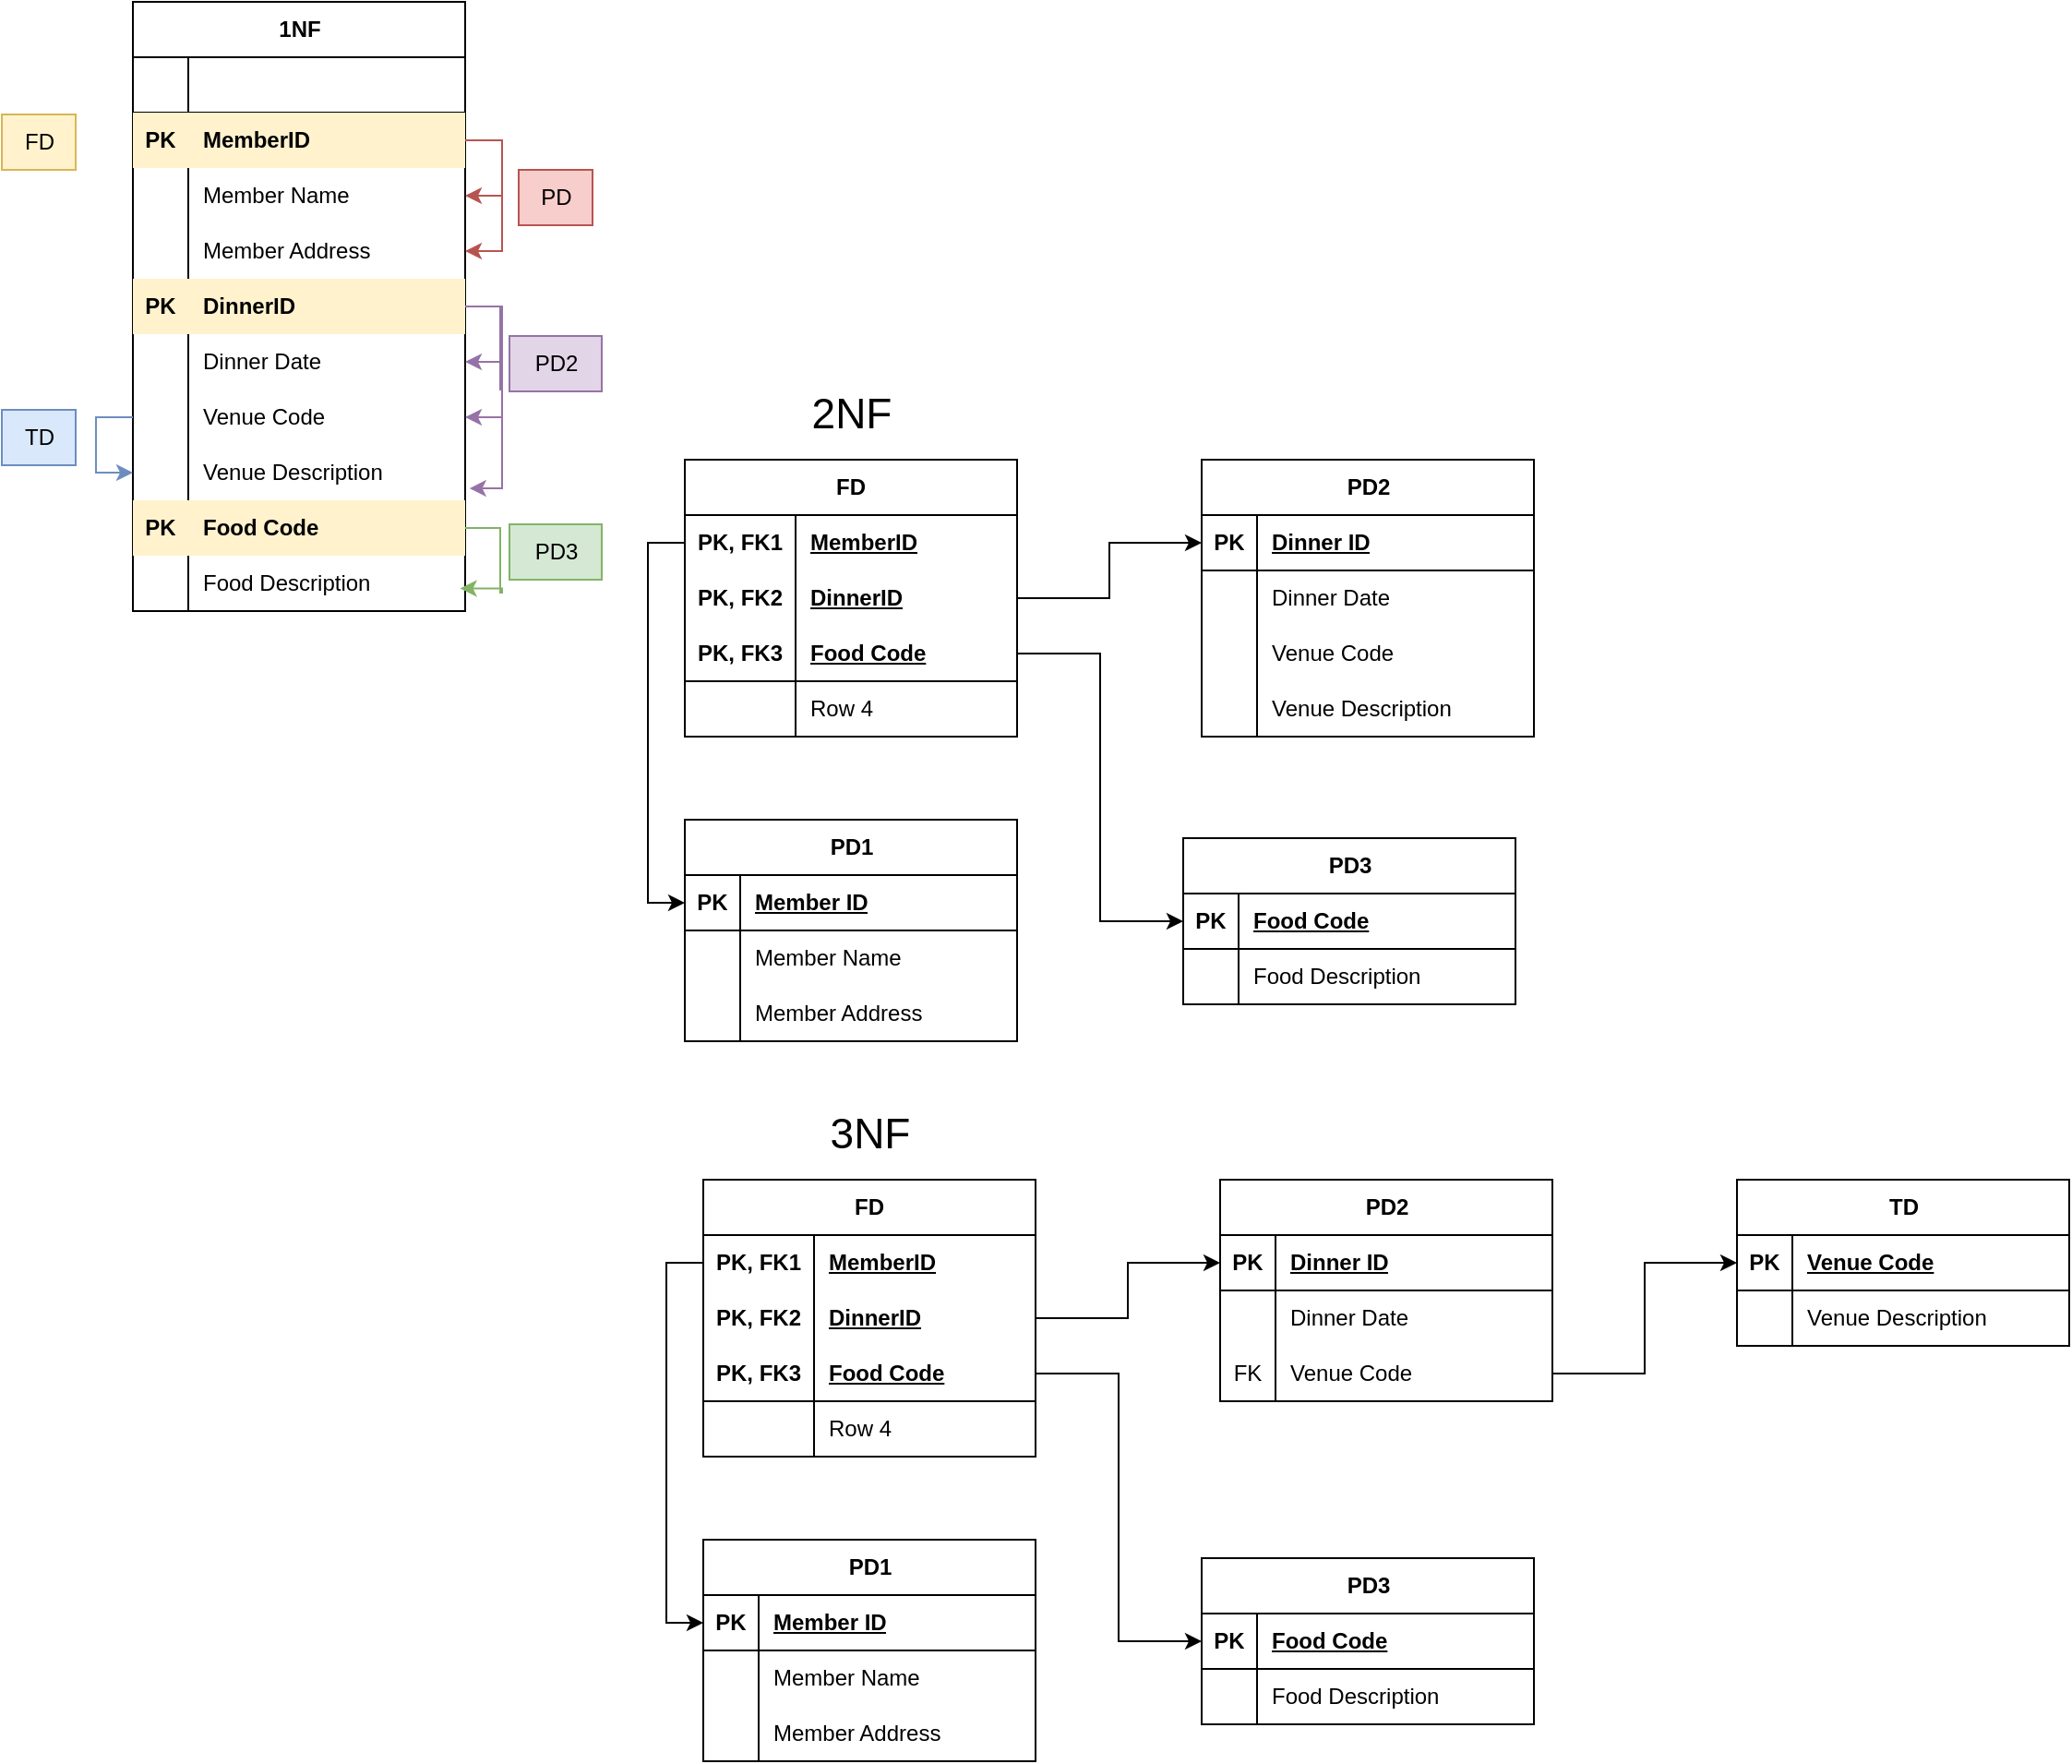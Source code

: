 <mxfile version="26.1.0" pages="2">
  <diagram id="R2lEEEUBdFMjLlhIrx00" name="Exercise #1">
    <mxGraphModel dx="1080" dy="720" grid="1" gridSize="10" guides="1" tooltips="1" connect="1" arrows="1" fold="1" page="1" pageScale="1" pageWidth="850" pageHeight="1100" math="0" shadow="0" extFonts="Permanent Marker^https://fonts.googleapis.com/css?family=Permanent+Marker">
      <root>
        <mxCell id="0" />
        <mxCell id="1" parent="0" />
        <mxCell id="RqnXDty84aBxKn-RrIYA-1" value="1NF" style="shape=table;startSize=30;container=1;collapsible=1;childLayout=tableLayout;fixedRows=1;rowLines=0;fontStyle=1;align=center;resizeLast=1;html=1;" parent="1" vertex="1">
          <mxGeometry x="721" y="277" width="180" height="330" as="geometry" />
        </mxCell>
        <mxCell id="RqnXDty84aBxKn-RrIYA-2" value="" style="shape=tableRow;horizontal=0;startSize=0;swimlaneHead=0;swimlaneBody=0;fillColor=none;collapsible=0;dropTarget=0;points=[[0,0.5],[1,0.5]];portConstraint=eastwest;top=0;left=0;right=0;bottom=1;" parent="RqnXDty84aBxKn-RrIYA-1" vertex="1">
          <mxGeometry y="30" width="180" height="30" as="geometry" />
        </mxCell>
        <mxCell id="RqnXDty84aBxKn-RrIYA-3" value="" style="shape=partialRectangle;connectable=0;fillColor=none;top=0;left=0;bottom=0;right=0;fontStyle=1;overflow=hidden;whiteSpace=wrap;html=1;" parent="RqnXDty84aBxKn-RrIYA-2" vertex="1">
          <mxGeometry width="30" height="30" as="geometry">
            <mxRectangle width="30" height="30" as="alternateBounds" />
          </mxGeometry>
        </mxCell>
        <mxCell id="RqnXDty84aBxKn-RrIYA-4" value="" style="shape=partialRectangle;connectable=0;fillColor=none;top=0;left=0;bottom=0;right=0;align=left;spacingLeft=6;fontStyle=5;overflow=hidden;whiteSpace=wrap;html=1;" parent="RqnXDty84aBxKn-RrIYA-2" vertex="1">
          <mxGeometry x="30" width="150" height="30" as="geometry">
            <mxRectangle width="150" height="30" as="alternateBounds" />
          </mxGeometry>
        </mxCell>
        <mxCell id="RqnXDty84aBxKn-RrIYA-5" value="" style="shape=tableRow;horizontal=0;startSize=0;swimlaneHead=0;swimlaneBody=0;fillColor=#fff2cc;collapsible=0;dropTarget=0;points=[[0,0.5],[1,0.5]];portConstraint=eastwest;top=0;left=0;right=0;bottom=0;fontStyle=0;strokeColor=#d6b656;" parent="RqnXDty84aBxKn-RrIYA-1" vertex="1">
          <mxGeometry y="60" width="180" height="30" as="geometry" />
        </mxCell>
        <mxCell id="RqnXDty84aBxKn-RrIYA-6" value="PK" style="shape=partialRectangle;connectable=0;fillColor=none;top=0;left=0;bottom=0;right=0;editable=1;overflow=hidden;whiteSpace=wrap;html=1;fontStyle=1;flipH=1;flipV=1;" parent="RqnXDty84aBxKn-RrIYA-5" vertex="1">
          <mxGeometry width="30" height="30" as="geometry">
            <mxRectangle width="30" height="30" as="alternateBounds" />
          </mxGeometry>
        </mxCell>
        <mxCell id="RqnXDty84aBxKn-RrIYA-7" value="MemberID" style="shape=partialRectangle;connectable=0;fillColor=none;top=0;left=0;bottom=0;right=0;align=left;spacingLeft=6;overflow=hidden;whiteSpace=wrap;html=1;fontStyle=1;flipH=1;flipV=1;" parent="RqnXDty84aBxKn-RrIYA-5" vertex="1">
          <mxGeometry x="30" width="150" height="30" as="geometry">
            <mxRectangle width="150" height="30" as="alternateBounds" />
          </mxGeometry>
        </mxCell>
        <mxCell id="RqnXDty84aBxKn-RrIYA-8" value="" style="shape=tableRow;horizontal=0;startSize=0;swimlaneHead=0;swimlaneBody=0;fillColor=none;collapsible=0;dropTarget=0;points=[[0,0.5],[1,0.5]];portConstraint=eastwest;top=0;left=0;right=0;bottom=0;" parent="RqnXDty84aBxKn-RrIYA-1" vertex="1">
          <mxGeometry y="90" width="180" height="30" as="geometry" />
        </mxCell>
        <mxCell id="RqnXDty84aBxKn-RrIYA-9" value="" style="shape=partialRectangle;connectable=0;fillColor=none;top=0;left=0;bottom=0;right=0;editable=1;overflow=hidden;whiteSpace=wrap;html=1;" parent="RqnXDty84aBxKn-RrIYA-8" vertex="1">
          <mxGeometry width="30" height="30" as="geometry">
            <mxRectangle width="30" height="30" as="alternateBounds" />
          </mxGeometry>
        </mxCell>
        <mxCell id="RqnXDty84aBxKn-RrIYA-10" value="Member Name" style="shape=partialRectangle;connectable=0;fillColor=none;top=0;left=0;bottom=0;right=0;align=left;spacingLeft=6;overflow=hidden;whiteSpace=wrap;html=1;" parent="RqnXDty84aBxKn-RrIYA-8" vertex="1">
          <mxGeometry x="30" width="150" height="30" as="geometry">
            <mxRectangle width="150" height="30" as="alternateBounds" />
          </mxGeometry>
        </mxCell>
        <mxCell id="RqnXDty84aBxKn-RrIYA-11" value="" style="shape=tableRow;horizontal=0;startSize=0;swimlaneHead=0;swimlaneBody=0;fillColor=none;collapsible=0;dropTarget=0;points=[[0,0.5],[1,0.5]];portConstraint=eastwest;top=0;left=0;right=0;bottom=0;" parent="RqnXDty84aBxKn-RrIYA-1" vertex="1">
          <mxGeometry y="120" width="180" height="30" as="geometry" />
        </mxCell>
        <mxCell id="RqnXDty84aBxKn-RrIYA-12" value="" style="shape=partialRectangle;connectable=0;fillColor=none;top=0;left=0;bottom=0;right=0;editable=1;overflow=hidden;whiteSpace=wrap;html=1;" parent="RqnXDty84aBxKn-RrIYA-11" vertex="1">
          <mxGeometry width="30" height="30" as="geometry">
            <mxRectangle width="30" height="30" as="alternateBounds" />
          </mxGeometry>
        </mxCell>
        <mxCell id="RqnXDty84aBxKn-RrIYA-13" value="Member Address" style="shape=partialRectangle;connectable=0;fillColor=none;top=0;left=0;bottom=0;right=0;align=left;spacingLeft=6;overflow=hidden;whiteSpace=wrap;html=1;" parent="RqnXDty84aBxKn-RrIYA-11" vertex="1">
          <mxGeometry x="30" width="150" height="30" as="geometry">
            <mxRectangle width="150" height="30" as="alternateBounds" />
          </mxGeometry>
        </mxCell>
        <mxCell id="RqnXDty84aBxKn-RrIYA-14" value="" style="shape=tableRow;horizontal=0;startSize=0;swimlaneHead=0;swimlaneBody=0;fillColor=#fff2cc;collapsible=0;dropTarget=0;points=[[0,0.5],[1,0.5]];portConstraint=eastwest;top=0;left=0;right=0;bottom=0;strokeColor=#d6b656;" parent="RqnXDty84aBxKn-RrIYA-1" vertex="1">
          <mxGeometry y="150" width="180" height="30" as="geometry" />
        </mxCell>
        <mxCell id="RqnXDty84aBxKn-RrIYA-15" value="PK" style="shape=partialRectangle;connectable=0;fillColor=none;top=0;left=0;bottom=0;right=0;editable=1;overflow=hidden;whiteSpace=wrap;html=1;fontStyle=1" parent="RqnXDty84aBxKn-RrIYA-14" vertex="1">
          <mxGeometry width="30" height="30" as="geometry">
            <mxRectangle width="30" height="30" as="alternateBounds" />
          </mxGeometry>
        </mxCell>
        <mxCell id="RqnXDty84aBxKn-RrIYA-16" value="DinnerID" style="shape=partialRectangle;connectable=0;fillColor=none;top=0;left=0;bottom=0;right=0;align=left;spacingLeft=6;overflow=hidden;whiteSpace=wrap;html=1;fontStyle=1" parent="RqnXDty84aBxKn-RrIYA-14" vertex="1">
          <mxGeometry x="30" width="150" height="30" as="geometry">
            <mxRectangle width="150" height="30" as="alternateBounds" />
          </mxGeometry>
        </mxCell>
        <mxCell id="RqnXDty84aBxKn-RrIYA-17" value="" style="shape=tableRow;horizontal=0;startSize=0;swimlaneHead=0;swimlaneBody=0;fillColor=none;collapsible=0;dropTarget=0;points=[[0,0.5],[1,0.5]];portConstraint=eastwest;top=0;left=0;right=0;bottom=0;" parent="RqnXDty84aBxKn-RrIYA-1" vertex="1">
          <mxGeometry y="180" width="180" height="30" as="geometry" />
        </mxCell>
        <mxCell id="RqnXDty84aBxKn-RrIYA-18" value="" style="shape=partialRectangle;connectable=0;fillColor=none;top=0;left=0;bottom=0;right=0;editable=1;overflow=hidden;whiteSpace=wrap;html=1;" parent="RqnXDty84aBxKn-RrIYA-17" vertex="1">
          <mxGeometry width="30" height="30" as="geometry">
            <mxRectangle width="30" height="30" as="alternateBounds" />
          </mxGeometry>
        </mxCell>
        <mxCell id="RqnXDty84aBxKn-RrIYA-19" value="Dinner Date" style="shape=partialRectangle;connectable=0;fillColor=none;top=0;left=0;bottom=0;right=0;align=left;spacingLeft=6;overflow=hidden;whiteSpace=wrap;html=1;" parent="RqnXDty84aBxKn-RrIYA-17" vertex="1">
          <mxGeometry x="30" width="150" height="30" as="geometry">
            <mxRectangle width="150" height="30" as="alternateBounds" />
          </mxGeometry>
        </mxCell>
        <mxCell id="RqnXDty84aBxKn-RrIYA-20" value="" style="shape=tableRow;horizontal=0;startSize=0;swimlaneHead=0;swimlaneBody=0;fillColor=none;collapsible=0;dropTarget=0;points=[[0,0.5],[1,0.5]];portConstraint=eastwest;top=0;left=0;right=0;bottom=0;" parent="RqnXDty84aBxKn-RrIYA-1" vertex="1">
          <mxGeometry y="210" width="180" height="30" as="geometry" />
        </mxCell>
        <mxCell id="RqnXDty84aBxKn-RrIYA-21" value="" style="shape=partialRectangle;connectable=0;fillColor=none;top=0;left=0;bottom=0;right=0;editable=1;overflow=hidden;whiteSpace=wrap;html=1;" parent="RqnXDty84aBxKn-RrIYA-20" vertex="1">
          <mxGeometry width="30" height="30" as="geometry">
            <mxRectangle width="30" height="30" as="alternateBounds" />
          </mxGeometry>
        </mxCell>
        <mxCell id="RqnXDty84aBxKn-RrIYA-22" value="Venue Code" style="shape=partialRectangle;connectable=0;fillColor=none;top=0;left=0;bottom=0;right=0;align=left;spacingLeft=6;overflow=hidden;whiteSpace=wrap;html=1;" parent="RqnXDty84aBxKn-RrIYA-20" vertex="1">
          <mxGeometry x="30" width="150" height="30" as="geometry">
            <mxRectangle width="150" height="30" as="alternateBounds" />
          </mxGeometry>
        </mxCell>
        <mxCell id="RqnXDty84aBxKn-RrIYA-23" value="" style="shape=tableRow;horizontal=0;startSize=0;swimlaneHead=0;swimlaneBody=0;fillColor=none;collapsible=0;dropTarget=0;points=[[0,0.5],[1,0.5]];portConstraint=eastwest;top=0;left=0;right=0;bottom=0;" parent="RqnXDty84aBxKn-RrIYA-1" vertex="1">
          <mxGeometry y="240" width="180" height="30" as="geometry" />
        </mxCell>
        <mxCell id="RqnXDty84aBxKn-RrIYA-24" value="" style="shape=partialRectangle;connectable=0;fillColor=none;top=0;left=0;bottom=0;right=0;editable=1;overflow=hidden;whiteSpace=wrap;html=1;" parent="RqnXDty84aBxKn-RrIYA-23" vertex="1">
          <mxGeometry width="30" height="30" as="geometry">
            <mxRectangle width="30" height="30" as="alternateBounds" />
          </mxGeometry>
        </mxCell>
        <mxCell id="RqnXDty84aBxKn-RrIYA-25" value="Venue Description" style="shape=partialRectangle;connectable=0;fillColor=none;top=0;left=0;bottom=0;right=0;align=left;spacingLeft=6;overflow=hidden;whiteSpace=wrap;html=1;" parent="RqnXDty84aBxKn-RrIYA-23" vertex="1">
          <mxGeometry x="30" width="150" height="30" as="geometry">
            <mxRectangle width="150" height="30" as="alternateBounds" />
          </mxGeometry>
        </mxCell>
        <mxCell id="RqnXDty84aBxKn-RrIYA-26" value="" style="shape=tableRow;horizontal=0;startSize=0;swimlaneHead=0;swimlaneBody=0;fillColor=#fff2cc;collapsible=0;dropTarget=0;points=[[0,0.5],[1,0.5]];portConstraint=eastwest;top=0;left=0;right=0;bottom=0;strokeColor=#d6b656;" parent="RqnXDty84aBxKn-RrIYA-1" vertex="1">
          <mxGeometry y="270" width="180" height="30" as="geometry" />
        </mxCell>
        <mxCell id="RqnXDty84aBxKn-RrIYA-27" value="PK" style="shape=partialRectangle;connectable=0;fillColor=none;top=0;left=0;bottom=0;right=0;editable=1;overflow=hidden;whiteSpace=wrap;html=1;fontStyle=1" parent="RqnXDty84aBxKn-RrIYA-26" vertex="1">
          <mxGeometry width="30" height="30" as="geometry">
            <mxRectangle width="30" height="30" as="alternateBounds" />
          </mxGeometry>
        </mxCell>
        <mxCell id="RqnXDty84aBxKn-RrIYA-28" value="Food Code" style="shape=partialRectangle;connectable=0;fillColor=none;top=0;left=0;bottom=0;right=0;align=left;spacingLeft=6;overflow=hidden;whiteSpace=wrap;html=1;fontStyle=1" parent="RqnXDty84aBxKn-RrIYA-26" vertex="1">
          <mxGeometry x="30" width="150" height="30" as="geometry">
            <mxRectangle width="150" height="30" as="alternateBounds" />
          </mxGeometry>
        </mxCell>
        <mxCell id="RqnXDty84aBxKn-RrIYA-29" value="" style="shape=tableRow;horizontal=0;startSize=0;swimlaneHead=0;swimlaneBody=0;fillColor=none;collapsible=0;dropTarget=0;points=[[0,0.5],[1,0.5]];portConstraint=eastwest;top=0;left=0;right=0;bottom=0;" parent="RqnXDty84aBxKn-RrIYA-1" vertex="1">
          <mxGeometry y="300" width="180" height="30" as="geometry" />
        </mxCell>
        <mxCell id="RqnXDty84aBxKn-RrIYA-30" value="" style="shape=partialRectangle;connectable=0;fillColor=none;top=0;left=0;bottom=0;right=0;editable=1;overflow=hidden;whiteSpace=wrap;html=1;" parent="RqnXDty84aBxKn-RrIYA-29" vertex="1">
          <mxGeometry width="30" height="30" as="geometry">
            <mxRectangle width="30" height="30" as="alternateBounds" />
          </mxGeometry>
        </mxCell>
        <mxCell id="RqnXDty84aBxKn-RrIYA-31" value="Food Description" style="shape=partialRectangle;connectable=0;fillColor=none;top=0;left=0;bottom=0;right=0;align=left;spacingLeft=6;overflow=hidden;whiteSpace=wrap;html=1;" parent="RqnXDty84aBxKn-RrIYA-29" vertex="1">
          <mxGeometry x="30" width="150" height="30" as="geometry">
            <mxRectangle width="150" height="30" as="alternateBounds" />
          </mxGeometry>
        </mxCell>
        <mxCell id="VZfrRaFmfX_v5sZ68Tfb-14" style="edgeStyle=orthogonalEdgeStyle;rounded=0;orthogonalLoop=1;jettySize=auto;html=1;entryX=1.013;entryY=0.784;entryDx=0;entryDy=0;entryPerimeter=0;fillColor=#e1d5e7;strokeColor=#9673a6;" edge="1" parent="RqnXDty84aBxKn-RrIYA-1" source="RqnXDty84aBxKn-RrIYA-14" target="RqnXDty84aBxKn-RrIYA-23">
          <mxGeometry relative="1" as="geometry">
            <Array as="points">
              <mxPoint x="199" y="165" />
              <mxPoint x="199" y="210" />
              <mxPoint x="200" y="210" />
              <mxPoint x="200" y="264" />
            </Array>
          </mxGeometry>
        </mxCell>
        <mxCell id="VZfrRaFmfX_v5sZ68Tfb-18" style="edgeStyle=orthogonalEdgeStyle;rounded=0;orthogonalLoop=1;jettySize=auto;html=1;entryX=0.985;entryY=0.591;entryDx=0;entryDy=0;entryPerimeter=0;fillColor=#d5e8d4;strokeColor=#82b366;" edge="1" parent="RqnXDty84aBxKn-RrIYA-1" source="RqnXDty84aBxKn-RrIYA-26" target="RqnXDty84aBxKn-RrIYA-29">
          <mxGeometry relative="1" as="geometry">
            <Array as="points">
              <mxPoint x="199" y="285" />
              <mxPoint x="199" y="320" />
              <mxPoint x="200" y="320" />
              <mxPoint x="200" y="318" />
            </Array>
          </mxGeometry>
        </mxCell>
        <mxCell id="VZfrRaFmfX_v5sZ68Tfb-7" style="edgeStyle=orthogonalEdgeStyle;rounded=0;orthogonalLoop=1;jettySize=auto;html=1;fillColor=#f8cecc;strokeColor=#b85450;" edge="1" parent="1" source="RqnXDty84aBxKn-RrIYA-5" target="RqnXDty84aBxKn-RrIYA-11">
          <mxGeometry relative="1" as="geometry">
            <Array as="points">
              <mxPoint x="921" y="352" />
              <mxPoint x="921" y="412" />
            </Array>
          </mxGeometry>
        </mxCell>
        <mxCell id="VZfrRaFmfX_v5sZ68Tfb-6" style="edgeStyle=orthogonalEdgeStyle;rounded=0;orthogonalLoop=1;jettySize=auto;html=1;fillColor=#f8cecc;strokeColor=#b85450;" edge="1" parent="1" source="RqnXDty84aBxKn-RrIYA-5" target="RqnXDty84aBxKn-RrIYA-8">
          <mxGeometry relative="1" as="geometry">
            <Array as="points">
              <mxPoint x="921" y="352" />
              <mxPoint x="921" y="382" />
            </Array>
          </mxGeometry>
        </mxCell>
        <mxCell id="RqnXDty84aBxKn-RrIYA-84" value="FD" style="shape=table;startSize=30;container=1;collapsible=1;childLayout=tableLayout;fixedRows=1;rowLines=0;fontStyle=1;align=center;resizeLast=1;html=1;whiteSpace=wrap;" parent="1" vertex="1">
          <mxGeometry x="1020" y="525" width="180" height="150" as="geometry" />
        </mxCell>
        <mxCell id="RqnXDty84aBxKn-RrIYA-85" value="" style="shape=tableRow;horizontal=0;startSize=0;swimlaneHead=0;swimlaneBody=0;fillColor=none;collapsible=0;dropTarget=0;points=[[0,0.5],[1,0.5]];portConstraint=eastwest;top=0;left=0;right=0;bottom=0;html=1;" parent="RqnXDty84aBxKn-RrIYA-84" vertex="1">
          <mxGeometry y="30" width="180" height="30" as="geometry" />
        </mxCell>
        <mxCell id="RqnXDty84aBxKn-RrIYA-86" value="PK, FK1" style="shape=partialRectangle;connectable=0;fillColor=none;top=0;left=0;bottom=0;right=0;fontStyle=1;overflow=hidden;html=1;whiteSpace=wrap;" parent="RqnXDty84aBxKn-RrIYA-85" vertex="1">
          <mxGeometry width="60" height="30" as="geometry">
            <mxRectangle width="60" height="30" as="alternateBounds" />
          </mxGeometry>
        </mxCell>
        <mxCell id="RqnXDty84aBxKn-RrIYA-87" value="MemberID" style="shape=partialRectangle;connectable=0;fillColor=none;top=0;left=0;bottom=0;right=0;align=left;spacingLeft=6;fontStyle=5;overflow=hidden;html=1;whiteSpace=wrap;" parent="RqnXDty84aBxKn-RrIYA-85" vertex="1">
          <mxGeometry x="60" width="120" height="30" as="geometry">
            <mxRectangle width="120" height="30" as="alternateBounds" />
          </mxGeometry>
        </mxCell>
        <mxCell id="RqnXDty84aBxKn-RrIYA-88" value="" style="shape=tableRow;horizontal=0;startSize=0;swimlaneHead=0;swimlaneBody=0;fillColor=none;collapsible=0;dropTarget=0;points=[[0,0.5],[1,0.5]];portConstraint=eastwest;top=0;left=0;right=0;bottom=0;html=1;" parent="RqnXDty84aBxKn-RrIYA-84" vertex="1">
          <mxGeometry y="60" width="180" height="30" as="geometry" />
        </mxCell>
        <mxCell id="RqnXDty84aBxKn-RrIYA-89" value="PK, FK2" style="shape=partialRectangle;connectable=0;fillColor=none;top=0;left=0;bottom=0;right=0;fontStyle=1;overflow=hidden;html=1;whiteSpace=wrap;" parent="RqnXDty84aBxKn-RrIYA-88" vertex="1">
          <mxGeometry width="60" height="30" as="geometry">
            <mxRectangle width="60" height="30" as="alternateBounds" />
          </mxGeometry>
        </mxCell>
        <mxCell id="RqnXDty84aBxKn-RrIYA-90" value="DinnerID" style="shape=partialRectangle;connectable=0;fillColor=none;top=0;left=0;bottom=0;right=0;align=left;spacingLeft=6;fontStyle=5;overflow=hidden;html=1;whiteSpace=wrap;" parent="RqnXDty84aBxKn-RrIYA-88" vertex="1">
          <mxGeometry x="60" width="120" height="30" as="geometry">
            <mxRectangle width="120" height="30" as="alternateBounds" />
          </mxGeometry>
        </mxCell>
        <mxCell id="RqnXDty84aBxKn-RrIYA-91" value="" style="shape=tableRow;horizontal=0;startSize=0;swimlaneHead=0;swimlaneBody=0;fillColor=none;collapsible=0;dropTarget=0;points=[[0,0.5],[1,0.5]];portConstraint=eastwest;top=0;left=0;right=0;bottom=1;html=1;" parent="RqnXDty84aBxKn-RrIYA-84" vertex="1">
          <mxGeometry y="90" width="180" height="30" as="geometry" />
        </mxCell>
        <mxCell id="RqnXDty84aBxKn-RrIYA-92" value="&lt;b&gt;PK, FK3&lt;/b&gt;" style="shape=partialRectangle;connectable=0;fillColor=none;top=0;left=0;bottom=0;right=0;editable=1;overflow=hidden;html=1;whiteSpace=wrap;" parent="RqnXDty84aBxKn-RrIYA-91" vertex="1">
          <mxGeometry width="60" height="30" as="geometry">
            <mxRectangle width="60" height="30" as="alternateBounds" />
          </mxGeometry>
        </mxCell>
        <mxCell id="RqnXDty84aBxKn-RrIYA-93" value="&lt;b&gt;&lt;u&gt;Food Code&lt;/u&gt;&lt;/b&gt;" style="shape=partialRectangle;connectable=0;fillColor=none;top=0;left=0;bottom=0;right=0;align=left;spacingLeft=6;overflow=hidden;html=1;whiteSpace=wrap;" parent="RqnXDty84aBxKn-RrIYA-91" vertex="1">
          <mxGeometry x="60" width="120" height="30" as="geometry">
            <mxRectangle width="120" height="30" as="alternateBounds" />
          </mxGeometry>
        </mxCell>
        <mxCell id="RqnXDty84aBxKn-RrIYA-94" value="" style="shape=tableRow;horizontal=0;startSize=0;swimlaneHead=0;swimlaneBody=0;fillColor=none;collapsible=0;dropTarget=0;points=[[0,0.5],[1,0.5]];portConstraint=eastwest;top=0;left=0;right=0;bottom=0;html=1;" parent="RqnXDty84aBxKn-RrIYA-84" vertex="1">
          <mxGeometry y="120" width="180" height="30" as="geometry" />
        </mxCell>
        <mxCell id="RqnXDty84aBxKn-RrIYA-95" value="" style="shape=partialRectangle;connectable=0;fillColor=none;top=0;left=0;bottom=0;right=0;editable=1;overflow=hidden;html=1;whiteSpace=wrap;" parent="RqnXDty84aBxKn-RrIYA-94" vertex="1">
          <mxGeometry width="60" height="30" as="geometry">
            <mxRectangle width="60" height="30" as="alternateBounds" />
          </mxGeometry>
        </mxCell>
        <mxCell id="RqnXDty84aBxKn-RrIYA-96" value="Row 4" style="shape=partialRectangle;connectable=0;fillColor=none;top=0;left=0;bottom=0;right=0;align=left;spacingLeft=6;overflow=hidden;html=1;whiteSpace=wrap;" parent="RqnXDty84aBxKn-RrIYA-94" vertex="1">
          <mxGeometry x="60" width="120" height="30" as="geometry">
            <mxRectangle width="120" height="30" as="alternateBounds" />
          </mxGeometry>
        </mxCell>
        <mxCell id="VZfrRaFmfX_v5sZ68Tfb-13" style="edgeStyle=orthogonalEdgeStyle;rounded=0;orthogonalLoop=1;jettySize=auto;html=1;fillColor=#e1d5e7;strokeColor=#9673a6;" edge="1" parent="1" source="RqnXDty84aBxKn-RrIYA-14" target="RqnXDty84aBxKn-RrIYA-20">
          <mxGeometry relative="1" as="geometry">
            <Array as="points">
              <mxPoint x="921" y="442" />
              <mxPoint x="921" y="502" />
            </Array>
          </mxGeometry>
        </mxCell>
        <mxCell id="VZfrRaFmfX_v5sZ68Tfb-10" style="edgeStyle=orthogonalEdgeStyle;rounded=0;orthogonalLoop=1;jettySize=auto;html=1;fillColor=#e1d5e7;strokeColor=#9673a6;" edge="1" parent="1" source="RqnXDty84aBxKn-RrIYA-14" target="RqnXDty84aBxKn-RrIYA-17">
          <mxGeometry relative="1" as="geometry">
            <Array as="points">
              <mxPoint x="920" y="442" />
              <mxPoint x="920" y="477" />
              <mxPoint x="921" y="477" />
              <mxPoint x="921" y="472" />
            </Array>
          </mxGeometry>
        </mxCell>
        <mxCell id="VZfrRaFmfX_v5sZ68Tfb-16" style="edgeStyle=orthogonalEdgeStyle;rounded=0;orthogonalLoop=1;jettySize=auto;html=1;entryX=0;entryY=0.5;entryDx=0;entryDy=0;fillColor=#dae8fc;strokeColor=#6c8ebf;" edge="1" parent="1" source="RqnXDty84aBxKn-RrIYA-20" target="RqnXDty84aBxKn-RrIYA-23">
          <mxGeometry relative="1" as="geometry">
            <Array as="points">
              <mxPoint x="701" y="502" />
              <mxPoint x="701" y="532" />
            </Array>
          </mxGeometry>
        </mxCell>
        <mxCell id="RqnXDty84aBxKn-RrIYA-103" value="&lt;font style=&quot;font-size: 23px;&quot;&gt;2NF&lt;/font&gt;" style="text;html=1;align=center;verticalAlign=middle;resizable=0;points=[];autosize=1;strokeColor=none;fillColor=none;" parent="1" vertex="1">
          <mxGeometry x="1075" y="480" width="70" height="40" as="geometry" />
        </mxCell>
        <mxCell id="RqnXDty84aBxKn-RrIYA-104" value="PD2" style="shape=table;startSize=30;container=1;collapsible=1;childLayout=tableLayout;fixedRows=1;rowLines=0;fontStyle=1;align=center;resizeLast=1;html=1;" parent="1" vertex="1">
          <mxGeometry x="1300" y="525" width="180" height="150" as="geometry" />
        </mxCell>
        <mxCell id="RqnXDty84aBxKn-RrIYA-105" value="" style="shape=tableRow;horizontal=0;startSize=0;swimlaneHead=0;swimlaneBody=0;fillColor=none;collapsible=0;dropTarget=0;points=[[0,0.5],[1,0.5]];portConstraint=eastwest;top=0;left=0;right=0;bottom=1;" parent="RqnXDty84aBxKn-RrIYA-104" vertex="1">
          <mxGeometry y="30" width="180" height="30" as="geometry" />
        </mxCell>
        <mxCell id="RqnXDty84aBxKn-RrIYA-106" value="PK" style="shape=partialRectangle;connectable=0;fillColor=none;top=0;left=0;bottom=0;right=0;fontStyle=1;overflow=hidden;whiteSpace=wrap;html=1;" parent="RqnXDty84aBxKn-RrIYA-105" vertex="1">
          <mxGeometry width="30" height="30" as="geometry">
            <mxRectangle width="30" height="30" as="alternateBounds" />
          </mxGeometry>
        </mxCell>
        <mxCell id="RqnXDty84aBxKn-RrIYA-107" value="Dinner ID" style="shape=partialRectangle;connectable=0;fillColor=none;top=0;left=0;bottom=0;right=0;align=left;spacingLeft=6;fontStyle=5;overflow=hidden;whiteSpace=wrap;html=1;" parent="RqnXDty84aBxKn-RrIYA-105" vertex="1">
          <mxGeometry x="30" width="150" height="30" as="geometry">
            <mxRectangle width="150" height="30" as="alternateBounds" />
          </mxGeometry>
        </mxCell>
        <mxCell id="RqnXDty84aBxKn-RrIYA-108" value="" style="shape=tableRow;horizontal=0;startSize=0;swimlaneHead=0;swimlaneBody=0;fillColor=none;collapsible=0;dropTarget=0;points=[[0,0.5],[1,0.5]];portConstraint=eastwest;top=0;left=0;right=0;bottom=0;" parent="RqnXDty84aBxKn-RrIYA-104" vertex="1">
          <mxGeometry y="60" width="180" height="30" as="geometry" />
        </mxCell>
        <mxCell id="RqnXDty84aBxKn-RrIYA-109" value="" style="shape=partialRectangle;connectable=0;fillColor=none;top=0;left=0;bottom=0;right=0;editable=1;overflow=hidden;whiteSpace=wrap;html=1;" parent="RqnXDty84aBxKn-RrIYA-108" vertex="1">
          <mxGeometry width="30" height="30" as="geometry">
            <mxRectangle width="30" height="30" as="alternateBounds" />
          </mxGeometry>
        </mxCell>
        <mxCell id="RqnXDty84aBxKn-RrIYA-110" value="Dinner Date" style="shape=partialRectangle;connectable=0;fillColor=none;top=0;left=0;bottom=0;right=0;align=left;spacingLeft=6;overflow=hidden;whiteSpace=wrap;html=1;" parent="RqnXDty84aBxKn-RrIYA-108" vertex="1">
          <mxGeometry x="30" width="150" height="30" as="geometry">
            <mxRectangle width="150" height="30" as="alternateBounds" />
          </mxGeometry>
        </mxCell>
        <mxCell id="RqnXDty84aBxKn-RrIYA-123" value="" style="shape=tableRow;horizontal=0;startSize=0;swimlaneHead=0;swimlaneBody=0;fillColor=none;collapsible=0;dropTarget=0;points=[[0,0.5],[1,0.5]];portConstraint=eastwest;top=0;left=0;right=0;bottom=0;" parent="RqnXDty84aBxKn-RrIYA-104" vertex="1">
          <mxGeometry y="90" width="180" height="30" as="geometry" />
        </mxCell>
        <mxCell id="RqnXDty84aBxKn-RrIYA-124" value="" style="shape=partialRectangle;connectable=0;fillColor=none;top=0;left=0;bottom=0;right=0;editable=1;overflow=hidden;whiteSpace=wrap;html=1;" parent="RqnXDty84aBxKn-RrIYA-123" vertex="1">
          <mxGeometry width="30" height="30" as="geometry">
            <mxRectangle width="30" height="30" as="alternateBounds" />
          </mxGeometry>
        </mxCell>
        <mxCell id="RqnXDty84aBxKn-RrIYA-125" value="Venue Code" style="shape=partialRectangle;connectable=0;fillColor=none;top=0;left=0;bottom=0;right=0;align=left;spacingLeft=6;overflow=hidden;whiteSpace=wrap;html=1;" parent="RqnXDty84aBxKn-RrIYA-123" vertex="1">
          <mxGeometry x="30" width="150" height="30" as="geometry">
            <mxRectangle width="150" height="30" as="alternateBounds" />
          </mxGeometry>
        </mxCell>
        <mxCell id="RqnXDty84aBxKn-RrIYA-126" value="" style="shape=tableRow;horizontal=0;startSize=0;swimlaneHead=0;swimlaneBody=0;fillColor=none;collapsible=0;dropTarget=0;points=[[0,0.5],[1,0.5]];portConstraint=eastwest;top=0;left=0;right=0;bottom=0;" parent="RqnXDty84aBxKn-RrIYA-104" vertex="1">
          <mxGeometry y="120" width="180" height="30" as="geometry" />
        </mxCell>
        <mxCell id="RqnXDty84aBxKn-RrIYA-127" value="" style="shape=partialRectangle;connectable=0;fillColor=none;top=0;left=0;bottom=0;right=0;editable=1;overflow=hidden;whiteSpace=wrap;html=1;" parent="RqnXDty84aBxKn-RrIYA-126" vertex="1">
          <mxGeometry width="30" height="30" as="geometry">
            <mxRectangle width="30" height="30" as="alternateBounds" />
          </mxGeometry>
        </mxCell>
        <mxCell id="RqnXDty84aBxKn-RrIYA-128" value="Venue Description" style="shape=partialRectangle;connectable=0;fillColor=none;top=0;left=0;bottom=0;right=0;align=left;spacingLeft=6;overflow=hidden;whiteSpace=wrap;html=1;" parent="RqnXDty84aBxKn-RrIYA-126" vertex="1">
          <mxGeometry x="30" width="150" height="30" as="geometry">
            <mxRectangle width="150" height="30" as="alternateBounds" />
          </mxGeometry>
        </mxCell>
        <mxCell id="RqnXDty84aBxKn-RrIYA-135" value="PD1" style="shape=table;startSize=30;container=1;collapsible=1;childLayout=tableLayout;fixedRows=1;rowLines=0;fontStyle=1;align=center;resizeLast=1;html=1;" parent="1" vertex="1">
          <mxGeometry x="1020" y="720" width="180" height="120" as="geometry" />
        </mxCell>
        <mxCell id="RqnXDty84aBxKn-RrIYA-136" value="" style="shape=tableRow;horizontal=0;startSize=0;swimlaneHead=0;swimlaneBody=0;fillColor=none;collapsible=0;dropTarget=0;points=[[0,0.5],[1,0.5]];portConstraint=eastwest;top=0;left=0;right=0;bottom=1;" parent="RqnXDty84aBxKn-RrIYA-135" vertex="1">
          <mxGeometry y="30" width="180" height="30" as="geometry" />
        </mxCell>
        <mxCell id="RqnXDty84aBxKn-RrIYA-137" value="PK" style="shape=partialRectangle;connectable=0;fillColor=none;top=0;left=0;bottom=0;right=0;fontStyle=1;overflow=hidden;whiteSpace=wrap;html=1;" parent="RqnXDty84aBxKn-RrIYA-136" vertex="1">
          <mxGeometry width="30" height="30" as="geometry">
            <mxRectangle width="30" height="30" as="alternateBounds" />
          </mxGeometry>
        </mxCell>
        <mxCell id="RqnXDty84aBxKn-RrIYA-138" value="Member ID" style="shape=partialRectangle;connectable=0;fillColor=none;top=0;left=0;bottom=0;right=0;align=left;spacingLeft=6;fontStyle=5;overflow=hidden;whiteSpace=wrap;html=1;" parent="RqnXDty84aBxKn-RrIYA-136" vertex="1">
          <mxGeometry x="30" width="150" height="30" as="geometry">
            <mxRectangle width="150" height="30" as="alternateBounds" />
          </mxGeometry>
        </mxCell>
        <mxCell id="RqnXDty84aBxKn-RrIYA-145" value="" style="shape=tableRow;horizontal=0;startSize=0;swimlaneHead=0;swimlaneBody=0;fillColor=none;collapsible=0;dropTarget=0;points=[[0,0.5],[1,0.5]];portConstraint=eastwest;top=0;left=0;right=0;bottom=0;" parent="RqnXDty84aBxKn-RrIYA-135" vertex="1">
          <mxGeometry y="60" width="180" height="30" as="geometry" />
        </mxCell>
        <mxCell id="RqnXDty84aBxKn-RrIYA-146" value="" style="shape=partialRectangle;connectable=0;fillColor=none;top=0;left=0;bottom=0;right=0;editable=1;overflow=hidden;whiteSpace=wrap;html=1;" parent="RqnXDty84aBxKn-RrIYA-145" vertex="1">
          <mxGeometry width="30" height="30" as="geometry">
            <mxRectangle width="30" height="30" as="alternateBounds" />
          </mxGeometry>
        </mxCell>
        <mxCell id="RqnXDty84aBxKn-RrIYA-147" value="Member Name" style="shape=partialRectangle;connectable=0;fillColor=none;top=0;left=0;bottom=0;right=0;align=left;spacingLeft=6;overflow=hidden;whiteSpace=wrap;html=1;" parent="RqnXDty84aBxKn-RrIYA-145" vertex="1">
          <mxGeometry x="30" width="150" height="30" as="geometry">
            <mxRectangle width="150" height="30" as="alternateBounds" />
          </mxGeometry>
        </mxCell>
        <mxCell id="RqnXDty84aBxKn-RrIYA-157" value="" style="shape=tableRow;horizontal=0;startSize=0;swimlaneHead=0;swimlaneBody=0;fillColor=none;collapsible=0;dropTarget=0;points=[[0,0.5],[1,0.5]];portConstraint=eastwest;top=0;left=0;right=0;bottom=0;" parent="RqnXDty84aBxKn-RrIYA-135" vertex="1">
          <mxGeometry y="90" width="180" height="30" as="geometry" />
        </mxCell>
        <mxCell id="RqnXDty84aBxKn-RrIYA-158" value="" style="shape=partialRectangle;connectable=0;fillColor=none;top=0;left=0;bottom=0;right=0;editable=1;overflow=hidden;whiteSpace=wrap;html=1;" parent="RqnXDty84aBxKn-RrIYA-157" vertex="1">
          <mxGeometry width="30" height="30" as="geometry">
            <mxRectangle width="30" height="30" as="alternateBounds" />
          </mxGeometry>
        </mxCell>
        <mxCell id="RqnXDty84aBxKn-RrIYA-159" value="Member Address" style="shape=partialRectangle;connectable=0;fillColor=none;top=0;left=0;bottom=0;right=0;align=left;spacingLeft=6;overflow=hidden;whiteSpace=wrap;html=1;" parent="RqnXDty84aBxKn-RrIYA-157" vertex="1">
          <mxGeometry x="30" width="150" height="30" as="geometry">
            <mxRectangle width="150" height="30" as="alternateBounds" />
          </mxGeometry>
        </mxCell>
        <mxCell id="RqnXDty84aBxKn-RrIYA-166" value="PD3" style="shape=table;startSize=30;container=1;collapsible=1;childLayout=tableLayout;fixedRows=1;rowLines=0;fontStyle=1;align=center;resizeLast=1;html=1;" parent="1" vertex="1">
          <mxGeometry x="1290" y="730" width="180" height="90" as="geometry" />
        </mxCell>
        <mxCell id="RqnXDty84aBxKn-RrIYA-167" value="" style="shape=tableRow;horizontal=0;startSize=0;swimlaneHead=0;swimlaneBody=0;fillColor=none;collapsible=0;dropTarget=0;points=[[0,0.5],[1,0.5]];portConstraint=eastwest;top=0;left=0;right=0;bottom=1;" parent="RqnXDty84aBxKn-RrIYA-166" vertex="1">
          <mxGeometry y="30" width="180" height="30" as="geometry" />
        </mxCell>
        <mxCell id="RqnXDty84aBxKn-RrIYA-168" value="PK" style="shape=partialRectangle;connectable=0;fillColor=none;top=0;left=0;bottom=0;right=0;fontStyle=1;overflow=hidden;whiteSpace=wrap;html=1;" parent="RqnXDty84aBxKn-RrIYA-167" vertex="1">
          <mxGeometry width="30" height="30" as="geometry">
            <mxRectangle width="30" height="30" as="alternateBounds" />
          </mxGeometry>
        </mxCell>
        <mxCell id="RqnXDty84aBxKn-RrIYA-169" value="Food Code" style="shape=partialRectangle;connectable=0;fillColor=none;top=0;left=0;bottom=0;right=0;align=left;spacingLeft=6;fontStyle=5;overflow=hidden;whiteSpace=wrap;html=1;" parent="RqnXDty84aBxKn-RrIYA-167" vertex="1">
          <mxGeometry x="30" width="150" height="30" as="geometry">
            <mxRectangle width="150" height="30" as="alternateBounds" />
          </mxGeometry>
        </mxCell>
        <mxCell id="RqnXDty84aBxKn-RrIYA-194" value="" style="shape=tableRow;horizontal=0;startSize=0;swimlaneHead=0;swimlaneBody=0;fillColor=none;collapsible=0;dropTarget=0;points=[[0,0.5],[1,0.5]];portConstraint=eastwest;top=0;left=0;right=0;bottom=0;" parent="RqnXDty84aBxKn-RrIYA-166" vertex="1">
          <mxGeometry y="60" width="180" height="30" as="geometry" />
        </mxCell>
        <mxCell id="RqnXDty84aBxKn-RrIYA-195" value="" style="shape=partialRectangle;connectable=0;fillColor=none;top=0;left=0;bottom=0;right=0;editable=1;overflow=hidden;whiteSpace=wrap;html=1;" parent="RqnXDty84aBxKn-RrIYA-194" vertex="1">
          <mxGeometry width="30" height="30" as="geometry">
            <mxRectangle width="30" height="30" as="alternateBounds" />
          </mxGeometry>
        </mxCell>
        <mxCell id="RqnXDty84aBxKn-RrIYA-196" value="Food Description" style="shape=partialRectangle;connectable=0;fillColor=none;top=0;left=0;bottom=0;right=0;align=left;spacingLeft=6;overflow=hidden;whiteSpace=wrap;html=1;" parent="RqnXDty84aBxKn-RrIYA-194" vertex="1">
          <mxGeometry x="30" width="150" height="30" as="geometry">
            <mxRectangle width="150" height="30" as="alternateBounds" />
          </mxGeometry>
        </mxCell>
        <mxCell id="RqnXDty84aBxKn-RrIYA-197" style="edgeStyle=orthogonalEdgeStyle;rounded=0;orthogonalLoop=1;jettySize=auto;html=1;entryX=0;entryY=0.5;entryDx=0;entryDy=0;" parent="1" source="RqnXDty84aBxKn-RrIYA-85" target="RqnXDty84aBxKn-RrIYA-136" edge="1">
          <mxGeometry relative="1" as="geometry" />
        </mxCell>
        <mxCell id="RqnXDty84aBxKn-RrIYA-198" style="edgeStyle=orthogonalEdgeStyle;rounded=0;orthogonalLoop=1;jettySize=auto;html=1;entryX=0;entryY=0.5;entryDx=0;entryDy=0;" parent="1" source="RqnXDty84aBxKn-RrIYA-91" target="RqnXDty84aBxKn-RrIYA-166" edge="1">
          <mxGeometry relative="1" as="geometry" />
        </mxCell>
        <mxCell id="RqnXDty84aBxKn-RrIYA-199" style="edgeStyle=orthogonalEdgeStyle;rounded=0;orthogonalLoop=1;jettySize=auto;html=1;entryX=0;entryY=0.5;entryDx=0;entryDy=0;" parent="1" source="RqnXDty84aBxKn-RrIYA-88" target="RqnXDty84aBxKn-RrIYA-105" edge="1">
          <mxGeometry relative="1" as="geometry" />
        </mxCell>
        <mxCell id="RqnXDty84aBxKn-RrIYA-202" value="FD" style="shape=table;startSize=30;container=1;collapsible=1;childLayout=tableLayout;fixedRows=1;rowLines=0;fontStyle=1;align=center;resizeLast=1;html=1;whiteSpace=wrap;" parent="1" vertex="1">
          <mxGeometry x="1030" y="915" width="180" height="150" as="geometry" />
        </mxCell>
        <mxCell id="RqnXDty84aBxKn-RrIYA-203" value="" style="shape=tableRow;horizontal=0;startSize=0;swimlaneHead=0;swimlaneBody=0;fillColor=none;collapsible=0;dropTarget=0;points=[[0,0.5],[1,0.5]];portConstraint=eastwest;top=0;left=0;right=0;bottom=0;html=1;" parent="RqnXDty84aBxKn-RrIYA-202" vertex="1">
          <mxGeometry y="30" width="180" height="30" as="geometry" />
        </mxCell>
        <mxCell id="RqnXDty84aBxKn-RrIYA-204" value="PK, FK1" style="shape=partialRectangle;connectable=0;fillColor=none;top=0;left=0;bottom=0;right=0;fontStyle=1;overflow=hidden;html=1;whiteSpace=wrap;" parent="RqnXDty84aBxKn-RrIYA-203" vertex="1">
          <mxGeometry width="60" height="30" as="geometry">
            <mxRectangle width="60" height="30" as="alternateBounds" />
          </mxGeometry>
        </mxCell>
        <mxCell id="RqnXDty84aBxKn-RrIYA-205" value="MemberID" style="shape=partialRectangle;connectable=0;fillColor=none;top=0;left=0;bottom=0;right=0;align=left;spacingLeft=6;fontStyle=5;overflow=hidden;html=1;whiteSpace=wrap;" parent="RqnXDty84aBxKn-RrIYA-203" vertex="1">
          <mxGeometry x="60" width="120" height="30" as="geometry">
            <mxRectangle width="120" height="30" as="alternateBounds" />
          </mxGeometry>
        </mxCell>
        <mxCell id="RqnXDty84aBxKn-RrIYA-206" value="" style="shape=tableRow;horizontal=0;startSize=0;swimlaneHead=0;swimlaneBody=0;fillColor=none;collapsible=0;dropTarget=0;points=[[0,0.5],[1,0.5]];portConstraint=eastwest;top=0;left=0;right=0;bottom=0;html=1;" parent="RqnXDty84aBxKn-RrIYA-202" vertex="1">
          <mxGeometry y="60" width="180" height="30" as="geometry" />
        </mxCell>
        <mxCell id="RqnXDty84aBxKn-RrIYA-207" value="PK, FK2" style="shape=partialRectangle;connectable=0;fillColor=none;top=0;left=0;bottom=0;right=0;fontStyle=1;overflow=hidden;html=1;whiteSpace=wrap;" parent="RqnXDty84aBxKn-RrIYA-206" vertex="1">
          <mxGeometry width="60" height="30" as="geometry">
            <mxRectangle width="60" height="30" as="alternateBounds" />
          </mxGeometry>
        </mxCell>
        <mxCell id="RqnXDty84aBxKn-RrIYA-208" value="DinnerID" style="shape=partialRectangle;connectable=0;fillColor=none;top=0;left=0;bottom=0;right=0;align=left;spacingLeft=6;fontStyle=5;overflow=hidden;html=1;whiteSpace=wrap;" parent="RqnXDty84aBxKn-RrIYA-206" vertex="1">
          <mxGeometry x="60" width="120" height="30" as="geometry">
            <mxRectangle width="120" height="30" as="alternateBounds" />
          </mxGeometry>
        </mxCell>
        <mxCell id="RqnXDty84aBxKn-RrIYA-209" value="" style="shape=tableRow;horizontal=0;startSize=0;swimlaneHead=0;swimlaneBody=0;fillColor=none;collapsible=0;dropTarget=0;points=[[0,0.5],[1,0.5]];portConstraint=eastwest;top=0;left=0;right=0;bottom=1;html=1;" parent="RqnXDty84aBxKn-RrIYA-202" vertex="1">
          <mxGeometry y="90" width="180" height="30" as="geometry" />
        </mxCell>
        <mxCell id="RqnXDty84aBxKn-RrIYA-210" value="&lt;b&gt;PK, FK3&lt;/b&gt;" style="shape=partialRectangle;connectable=0;fillColor=none;top=0;left=0;bottom=0;right=0;editable=1;overflow=hidden;html=1;whiteSpace=wrap;" parent="RqnXDty84aBxKn-RrIYA-209" vertex="1">
          <mxGeometry width="60" height="30" as="geometry">
            <mxRectangle width="60" height="30" as="alternateBounds" />
          </mxGeometry>
        </mxCell>
        <mxCell id="RqnXDty84aBxKn-RrIYA-211" value="&lt;b&gt;&lt;u&gt;Food Code&lt;/u&gt;&lt;/b&gt;" style="shape=partialRectangle;connectable=0;fillColor=none;top=0;left=0;bottom=0;right=0;align=left;spacingLeft=6;overflow=hidden;html=1;whiteSpace=wrap;" parent="RqnXDty84aBxKn-RrIYA-209" vertex="1">
          <mxGeometry x="60" width="120" height="30" as="geometry">
            <mxRectangle width="120" height="30" as="alternateBounds" />
          </mxGeometry>
        </mxCell>
        <mxCell id="RqnXDty84aBxKn-RrIYA-212" value="" style="shape=tableRow;horizontal=0;startSize=0;swimlaneHead=0;swimlaneBody=0;fillColor=none;collapsible=0;dropTarget=0;points=[[0,0.5],[1,0.5]];portConstraint=eastwest;top=0;left=0;right=0;bottom=0;html=1;" parent="RqnXDty84aBxKn-RrIYA-202" vertex="1">
          <mxGeometry y="120" width="180" height="30" as="geometry" />
        </mxCell>
        <mxCell id="RqnXDty84aBxKn-RrIYA-213" value="" style="shape=partialRectangle;connectable=0;fillColor=none;top=0;left=0;bottom=0;right=0;editable=1;overflow=hidden;html=1;whiteSpace=wrap;" parent="RqnXDty84aBxKn-RrIYA-212" vertex="1">
          <mxGeometry width="60" height="30" as="geometry">
            <mxRectangle width="60" height="30" as="alternateBounds" />
          </mxGeometry>
        </mxCell>
        <mxCell id="RqnXDty84aBxKn-RrIYA-214" value="Row 4" style="shape=partialRectangle;connectable=0;fillColor=none;top=0;left=0;bottom=0;right=0;align=left;spacingLeft=6;overflow=hidden;html=1;whiteSpace=wrap;" parent="RqnXDty84aBxKn-RrIYA-212" vertex="1">
          <mxGeometry x="60" width="120" height="30" as="geometry">
            <mxRectangle width="120" height="30" as="alternateBounds" />
          </mxGeometry>
        </mxCell>
        <mxCell id="RqnXDty84aBxKn-RrIYA-215" value="&lt;font style=&quot;font-size: 23px;&quot;&gt;3NF&lt;/font&gt;" style="text;html=1;align=center;verticalAlign=middle;resizable=0;points=[];autosize=1;strokeColor=none;fillColor=none;" parent="1" vertex="1">
          <mxGeometry x="1085" y="870" width="70" height="40" as="geometry" />
        </mxCell>
        <mxCell id="RqnXDty84aBxKn-RrIYA-216" value="PD2" style="shape=table;startSize=30;container=1;collapsible=1;childLayout=tableLayout;fixedRows=1;rowLines=0;fontStyle=1;align=center;resizeLast=1;html=1;" parent="1" vertex="1">
          <mxGeometry x="1310" y="915" width="180" height="120" as="geometry" />
        </mxCell>
        <mxCell id="RqnXDty84aBxKn-RrIYA-217" value="" style="shape=tableRow;horizontal=0;startSize=0;swimlaneHead=0;swimlaneBody=0;fillColor=none;collapsible=0;dropTarget=0;points=[[0,0.5],[1,0.5]];portConstraint=eastwest;top=0;left=0;right=0;bottom=1;" parent="RqnXDty84aBxKn-RrIYA-216" vertex="1">
          <mxGeometry y="30" width="180" height="30" as="geometry" />
        </mxCell>
        <mxCell id="RqnXDty84aBxKn-RrIYA-218" value="PK" style="shape=partialRectangle;connectable=0;fillColor=none;top=0;left=0;bottom=0;right=0;fontStyle=1;overflow=hidden;whiteSpace=wrap;html=1;" parent="RqnXDty84aBxKn-RrIYA-217" vertex="1">
          <mxGeometry width="30" height="30" as="geometry">
            <mxRectangle width="30" height="30" as="alternateBounds" />
          </mxGeometry>
        </mxCell>
        <mxCell id="RqnXDty84aBxKn-RrIYA-219" value="Dinner ID" style="shape=partialRectangle;connectable=0;fillColor=none;top=0;left=0;bottom=0;right=0;align=left;spacingLeft=6;fontStyle=5;overflow=hidden;whiteSpace=wrap;html=1;" parent="RqnXDty84aBxKn-RrIYA-217" vertex="1">
          <mxGeometry x="30" width="150" height="30" as="geometry">
            <mxRectangle width="150" height="30" as="alternateBounds" />
          </mxGeometry>
        </mxCell>
        <mxCell id="RqnXDty84aBxKn-RrIYA-220" value="" style="shape=tableRow;horizontal=0;startSize=0;swimlaneHead=0;swimlaneBody=0;fillColor=none;collapsible=0;dropTarget=0;points=[[0,0.5],[1,0.5]];portConstraint=eastwest;top=0;left=0;right=0;bottom=0;" parent="RqnXDty84aBxKn-RrIYA-216" vertex="1">
          <mxGeometry y="60" width="180" height="30" as="geometry" />
        </mxCell>
        <mxCell id="RqnXDty84aBxKn-RrIYA-221" value="" style="shape=partialRectangle;connectable=0;fillColor=none;top=0;left=0;bottom=0;right=0;editable=1;overflow=hidden;whiteSpace=wrap;html=1;" parent="RqnXDty84aBxKn-RrIYA-220" vertex="1">
          <mxGeometry width="30" height="30" as="geometry">
            <mxRectangle width="30" height="30" as="alternateBounds" />
          </mxGeometry>
        </mxCell>
        <mxCell id="RqnXDty84aBxKn-RrIYA-222" value="Dinner Date" style="shape=partialRectangle;connectable=0;fillColor=none;top=0;left=0;bottom=0;right=0;align=left;spacingLeft=6;overflow=hidden;whiteSpace=wrap;html=1;" parent="RqnXDty84aBxKn-RrIYA-220" vertex="1">
          <mxGeometry x="30" width="150" height="30" as="geometry">
            <mxRectangle width="150" height="30" as="alternateBounds" />
          </mxGeometry>
        </mxCell>
        <mxCell id="RqnXDty84aBxKn-RrIYA-223" value="" style="shape=tableRow;horizontal=0;startSize=0;swimlaneHead=0;swimlaneBody=0;fillColor=none;collapsible=0;dropTarget=0;points=[[0,0.5],[1,0.5]];portConstraint=eastwest;top=0;left=0;right=0;bottom=0;" parent="RqnXDty84aBxKn-RrIYA-216" vertex="1">
          <mxGeometry y="90" width="180" height="30" as="geometry" />
        </mxCell>
        <mxCell id="RqnXDty84aBxKn-RrIYA-224" value="FK" style="shape=partialRectangle;connectable=0;fillColor=none;top=0;left=0;bottom=0;right=0;editable=1;overflow=hidden;whiteSpace=wrap;html=1;" parent="RqnXDty84aBxKn-RrIYA-223" vertex="1">
          <mxGeometry width="30" height="30" as="geometry">
            <mxRectangle width="30" height="30" as="alternateBounds" />
          </mxGeometry>
        </mxCell>
        <mxCell id="RqnXDty84aBxKn-RrIYA-225" value="Venue Code" style="shape=partialRectangle;connectable=0;fillColor=none;top=0;left=0;bottom=0;right=0;align=left;spacingLeft=6;overflow=hidden;whiteSpace=wrap;html=1;" parent="RqnXDty84aBxKn-RrIYA-223" vertex="1">
          <mxGeometry x="30" width="150" height="30" as="geometry">
            <mxRectangle width="150" height="30" as="alternateBounds" />
          </mxGeometry>
        </mxCell>
        <mxCell id="RqnXDty84aBxKn-RrIYA-229" value="PD1" style="shape=table;startSize=30;container=1;collapsible=1;childLayout=tableLayout;fixedRows=1;rowLines=0;fontStyle=1;align=center;resizeLast=1;html=1;" parent="1" vertex="1">
          <mxGeometry x="1030" y="1110" width="180" height="120" as="geometry" />
        </mxCell>
        <mxCell id="RqnXDty84aBxKn-RrIYA-230" value="" style="shape=tableRow;horizontal=0;startSize=0;swimlaneHead=0;swimlaneBody=0;fillColor=none;collapsible=0;dropTarget=0;points=[[0,0.5],[1,0.5]];portConstraint=eastwest;top=0;left=0;right=0;bottom=1;" parent="RqnXDty84aBxKn-RrIYA-229" vertex="1">
          <mxGeometry y="30" width="180" height="30" as="geometry" />
        </mxCell>
        <mxCell id="RqnXDty84aBxKn-RrIYA-231" value="PK" style="shape=partialRectangle;connectable=0;fillColor=none;top=0;left=0;bottom=0;right=0;fontStyle=1;overflow=hidden;whiteSpace=wrap;html=1;" parent="RqnXDty84aBxKn-RrIYA-230" vertex="1">
          <mxGeometry width="30" height="30" as="geometry">
            <mxRectangle width="30" height="30" as="alternateBounds" />
          </mxGeometry>
        </mxCell>
        <mxCell id="RqnXDty84aBxKn-RrIYA-232" value="Member ID" style="shape=partialRectangle;connectable=0;fillColor=none;top=0;left=0;bottom=0;right=0;align=left;spacingLeft=6;fontStyle=5;overflow=hidden;whiteSpace=wrap;html=1;" parent="RqnXDty84aBxKn-RrIYA-230" vertex="1">
          <mxGeometry x="30" width="150" height="30" as="geometry">
            <mxRectangle width="150" height="30" as="alternateBounds" />
          </mxGeometry>
        </mxCell>
        <mxCell id="RqnXDty84aBxKn-RrIYA-233" value="" style="shape=tableRow;horizontal=0;startSize=0;swimlaneHead=0;swimlaneBody=0;fillColor=none;collapsible=0;dropTarget=0;points=[[0,0.5],[1,0.5]];portConstraint=eastwest;top=0;left=0;right=0;bottom=0;" parent="RqnXDty84aBxKn-RrIYA-229" vertex="1">
          <mxGeometry y="60" width="180" height="30" as="geometry" />
        </mxCell>
        <mxCell id="RqnXDty84aBxKn-RrIYA-234" value="" style="shape=partialRectangle;connectable=0;fillColor=none;top=0;left=0;bottom=0;right=0;editable=1;overflow=hidden;whiteSpace=wrap;html=1;" parent="RqnXDty84aBxKn-RrIYA-233" vertex="1">
          <mxGeometry width="30" height="30" as="geometry">
            <mxRectangle width="30" height="30" as="alternateBounds" />
          </mxGeometry>
        </mxCell>
        <mxCell id="RqnXDty84aBxKn-RrIYA-235" value="Member Name" style="shape=partialRectangle;connectable=0;fillColor=none;top=0;left=0;bottom=0;right=0;align=left;spacingLeft=6;overflow=hidden;whiteSpace=wrap;html=1;" parent="RqnXDty84aBxKn-RrIYA-233" vertex="1">
          <mxGeometry x="30" width="150" height="30" as="geometry">
            <mxRectangle width="150" height="30" as="alternateBounds" />
          </mxGeometry>
        </mxCell>
        <mxCell id="RqnXDty84aBxKn-RrIYA-236" value="" style="shape=tableRow;horizontal=0;startSize=0;swimlaneHead=0;swimlaneBody=0;fillColor=none;collapsible=0;dropTarget=0;points=[[0,0.5],[1,0.5]];portConstraint=eastwest;top=0;left=0;right=0;bottom=0;" parent="RqnXDty84aBxKn-RrIYA-229" vertex="1">
          <mxGeometry y="90" width="180" height="30" as="geometry" />
        </mxCell>
        <mxCell id="RqnXDty84aBxKn-RrIYA-237" value="" style="shape=partialRectangle;connectable=0;fillColor=none;top=0;left=0;bottom=0;right=0;editable=1;overflow=hidden;whiteSpace=wrap;html=1;" parent="RqnXDty84aBxKn-RrIYA-236" vertex="1">
          <mxGeometry width="30" height="30" as="geometry">
            <mxRectangle width="30" height="30" as="alternateBounds" />
          </mxGeometry>
        </mxCell>
        <mxCell id="RqnXDty84aBxKn-RrIYA-238" value="Member Address" style="shape=partialRectangle;connectable=0;fillColor=none;top=0;left=0;bottom=0;right=0;align=left;spacingLeft=6;overflow=hidden;whiteSpace=wrap;html=1;" parent="RqnXDty84aBxKn-RrIYA-236" vertex="1">
          <mxGeometry x="30" width="150" height="30" as="geometry">
            <mxRectangle width="150" height="30" as="alternateBounds" />
          </mxGeometry>
        </mxCell>
        <mxCell id="RqnXDty84aBxKn-RrIYA-239" value="PD3" style="shape=table;startSize=30;container=1;collapsible=1;childLayout=tableLayout;fixedRows=1;rowLines=0;fontStyle=1;align=center;resizeLast=1;html=1;" parent="1" vertex="1">
          <mxGeometry x="1300" y="1120" width="180" height="90" as="geometry" />
        </mxCell>
        <mxCell id="RqnXDty84aBxKn-RrIYA-240" value="" style="shape=tableRow;horizontal=0;startSize=0;swimlaneHead=0;swimlaneBody=0;fillColor=none;collapsible=0;dropTarget=0;points=[[0,0.5],[1,0.5]];portConstraint=eastwest;top=0;left=0;right=0;bottom=1;" parent="RqnXDty84aBxKn-RrIYA-239" vertex="1">
          <mxGeometry y="30" width="180" height="30" as="geometry" />
        </mxCell>
        <mxCell id="RqnXDty84aBxKn-RrIYA-241" value="PK" style="shape=partialRectangle;connectable=0;fillColor=none;top=0;left=0;bottom=0;right=0;fontStyle=1;overflow=hidden;whiteSpace=wrap;html=1;" parent="RqnXDty84aBxKn-RrIYA-240" vertex="1">
          <mxGeometry width="30" height="30" as="geometry">
            <mxRectangle width="30" height="30" as="alternateBounds" />
          </mxGeometry>
        </mxCell>
        <mxCell id="RqnXDty84aBxKn-RrIYA-242" value="Food Code" style="shape=partialRectangle;connectable=0;fillColor=none;top=0;left=0;bottom=0;right=0;align=left;spacingLeft=6;fontStyle=5;overflow=hidden;whiteSpace=wrap;html=1;" parent="RqnXDty84aBxKn-RrIYA-240" vertex="1">
          <mxGeometry x="30" width="150" height="30" as="geometry">
            <mxRectangle width="150" height="30" as="alternateBounds" />
          </mxGeometry>
        </mxCell>
        <mxCell id="RqnXDty84aBxKn-RrIYA-243" value="" style="shape=tableRow;horizontal=0;startSize=0;swimlaneHead=0;swimlaneBody=0;fillColor=none;collapsible=0;dropTarget=0;points=[[0,0.5],[1,0.5]];portConstraint=eastwest;top=0;left=0;right=0;bottom=0;" parent="RqnXDty84aBxKn-RrIYA-239" vertex="1">
          <mxGeometry y="60" width="180" height="30" as="geometry" />
        </mxCell>
        <mxCell id="RqnXDty84aBxKn-RrIYA-244" value="" style="shape=partialRectangle;connectable=0;fillColor=none;top=0;left=0;bottom=0;right=0;editable=1;overflow=hidden;whiteSpace=wrap;html=1;" parent="RqnXDty84aBxKn-RrIYA-243" vertex="1">
          <mxGeometry width="30" height="30" as="geometry">
            <mxRectangle width="30" height="30" as="alternateBounds" />
          </mxGeometry>
        </mxCell>
        <mxCell id="RqnXDty84aBxKn-RrIYA-245" value="Food Description" style="shape=partialRectangle;connectable=0;fillColor=none;top=0;left=0;bottom=0;right=0;align=left;spacingLeft=6;overflow=hidden;whiteSpace=wrap;html=1;" parent="RqnXDty84aBxKn-RrIYA-243" vertex="1">
          <mxGeometry x="30" width="150" height="30" as="geometry">
            <mxRectangle width="150" height="30" as="alternateBounds" />
          </mxGeometry>
        </mxCell>
        <mxCell id="RqnXDty84aBxKn-RrIYA-246" style="edgeStyle=orthogonalEdgeStyle;rounded=0;orthogonalLoop=1;jettySize=auto;html=1;entryX=0;entryY=0.5;entryDx=0;entryDy=0;" parent="1" source="RqnXDty84aBxKn-RrIYA-203" target="RqnXDty84aBxKn-RrIYA-230" edge="1">
          <mxGeometry relative="1" as="geometry" />
        </mxCell>
        <mxCell id="RqnXDty84aBxKn-RrIYA-247" style="edgeStyle=orthogonalEdgeStyle;rounded=0;orthogonalLoop=1;jettySize=auto;html=1;entryX=0;entryY=0.5;entryDx=0;entryDy=0;" parent="1" source="RqnXDty84aBxKn-RrIYA-209" target="RqnXDty84aBxKn-RrIYA-239" edge="1">
          <mxGeometry relative="1" as="geometry" />
        </mxCell>
        <mxCell id="RqnXDty84aBxKn-RrIYA-248" style="edgeStyle=orthogonalEdgeStyle;rounded=0;orthogonalLoop=1;jettySize=auto;html=1;entryX=0;entryY=0.5;entryDx=0;entryDy=0;" parent="1" source="RqnXDty84aBxKn-RrIYA-206" target="RqnXDty84aBxKn-RrIYA-217" edge="1">
          <mxGeometry relative="1" as="geometry" />
        </mxCell>
        <mxCell id="RqnXDty84aBxKn-RrIYA-249" value="TD" style="shape=table;startSize=30;container=1;collapsible=1;childLayout=tableLayout;fixedRows=1;rowLines=0;fontStyle=1;align=center;resizeLast=1;html=1;" parent="1" vertex="1">
          <mxGeometry x="1590" y="915" width="180" height="90" as="geometry" />
        </mxCell>
        <mxCell id="RqnXDty84aBxKn-RrIYA-250" value="" style="shape=tableRow;horizontal=0;startSize=0;swimlaneHead=0;swimlaneBody=0;fillColor=none;collapsible=0;dropTarget=0;points=[[0,0.5],[1,0.5]];portConstraint=eastwest;top=0;left=0;right=0;bottom=1;" parent="RqnXDty84aBxKn-RrIYA-249" vertex="1">
          <mxGeometry y="30" width="180" height="30" as="geometry" />
        </mxCell>
        <mxCell id="RqnXDty84aBxKn-RrIYA-251" value="PK" style="shape=partialRectangle;connectable=0;fillColor=none;top=0;left=0;bottom=0;right=0;fontStyle=1;overflow=hidden;whiteSpace=wrap;html=1;" parent="RqnXDty84aBxKn-RrIYA-250" vertex="1">
          <mxGeometry width="30" height="30" as="geometry">
            <mxRectangle width="30" height="30" as="alternateBounds" />
          </mxGeometry>
        </mxCell>
        <mxCell id="RqnXDty84aBxKn-RrIYA-252" value="Venue Code" style="shape=partialRectangle;connectable=0;fillColor=none;top=0;left=0;bottom=0;right=0;align=left;spacingLeft=6;fontStyle=5;overflow=hidden;whiteSpace=wrap;html=1;" parent="RqnXDty84aBxKn-RrIYA-250" vertex="1">
          <mxGeometry x="30" width="150" height="30" as="geometry">
            <mxRectangle width="150" height="30" as="alternateBounds" />
          </mxGeometry>
        </mxCell>
        <mxCell id="RqnXDty84aBxKn-RrIYA-253" value="" style="shape=tableRow;horizontal=0;startSize=0;swimlaneHead=0;swimlaneBody=0;fillColor=none;collapsible=0;dropTarget=0;points=[[0,0.5],[1,0.5]];portConstraint=eastwest;top=0;left=0;right=0;bottom=0;" parent="RqnXDty84aBxKn-RrIYA-249" vertex="1">
          <mxGeometry y="60" width="180" height="30" as="geometry" />
        </mxCell>
        <mxCell id="RqnXDty84aBxKn-RrIYA-254" value="" style="shape=partialRectangle;connectable=0;fillColor=none;top=0;left=0;bottom=0;right=0;editable=1;overflow=hidden;whiteSpace=wrap;html=1;" parent="RqnXDty84aBxKn-RrIYA-253" vertex="1">
          <mxGeometry width="30" height="30" as="geometry">
            <mxRectangle width="30" height="30" as="alternateBounds" />
          </mxGeometry>
        </mxCell>
        <mxCell id="RqnXDty84aBxKn-RrIYA-255" value="Venue Description" style="shape=partialRectangle;connectable=0;fillColor=none;top=0;left=0;bottom=0;right=0;align=left;spacingLeft=6;overflow=hidden;whiteSpace=wrap;html=1;" parent="RqnXDty84aBxKn-RrIYA-253" vertex="1">
          <mxGeometry x="30" width="150" height="30" as="geometry">
            <mxRectangle width="150" height="30" as="alternateBounds" />
          </mxGeometry>
        </mxCell>
        <mxCell id="RqnXDty84aBxKn-RrIYA-262" style="edgeStyle=orthogonalEdgeStyle;rounded=0;orthogonalLoop=1;jettySize=auto;html=1;entryX=0;entryY=0.5;entryDx=0;entryDy=0;" parent="1" source="RqnXDty84aBxKn-RrIYA-223" target="RqnXDty84aBxKn-RrIYA-250" edge="1">
          <mxGeometry relative="1" as="geometry" />
        </mxCell>
        <mxCell id="VZfrRaFmfX_v5sZ68Tfb-5" value="FD" style="text;html=1;align=center;verticalAlign=middle;resizable=0;points=[];autosize=1;strokeColor=#d6b656;fillColor=#fff2cc;" vertex="1" parent="1">
          <mxGeometry x="650" y="338" width="40" height="30" as="geometry" />
        </mxCell>
        <mxCell id="VZfrRaFmfX_v5sZ68Tfb-8" value="PD" style="text;html=1;align=center;verticalAlign=middle;resizable=0;points=[];autosize=1;strokeColor=#b85450;fillColor=#f8cecc;" vertex="1" parent="1">
          <mxGeometry x="930" y="368" width="40" height="30" as="geometry" />
        </mxCell>
        <mxCell id="VZfrRaFmfX_v5sZ68Tfb-15" value="PD2" style="text;html=1;align=center;verticalAlign=middle;resizable=0;points=[];autosize=1;strokeColor=#9673a6;fillColor=#e1d5e7;" vertex="1" parent="1">
          <mxGeometry x="925" y="458" width="50" height="30" as="geometry" />
        </mxCell>
        <mxCell id="VZfrRaFmfX_v5sZ68Tfb-17" value="TD" style="text;html=1;align=center;verticalAlign=middle;resizable=0;points=[];autosize=1;strokeColor=#6c8ebf;fillColor=#dae8fc;" vertex="1" parent="1">
          <mxGeometry x="650" y="498" width="40" height="30" as="geometry" />
        </mxCell>
        <mxCell id="VZfrRaFmfX_v5sZ68Tfb-19" value="PD3" style="text;html=1;align=center;verticalAlign=middle;resizable=0;points=[];autosize=1;strokeColor=#82b366;fillColor=#d5e8d4;" vertex="1" parent="1">
          <mxGeometry x="925" y="560" width="50" height="30" as="geometry" />
        </mxCell>
      </root>
    </mxGraphModel>
  </diagram>
  <diagram id="5cXsLTRS4Pw2vvekn58b" name="Exercise #2">
    <mxGraphModel dx="3781" dy="1954" grid="1" gridSize="10" guides="1" tooltips="1" connect="1" arrows="1" fold="1" page="1" pageScale="1" pageWidth="850" pageHeight="1100" math="0" shadow="0">
      <root>
        <mxCell id="0" />
        <mxCell id="1" parent="0" />
        <mxCell id="Z7Pd9L4jCVKByZSSkwCo-44" style="edgeStyle=orthogonalEdgeStyle;rounded=0;orthogonalLoop=1;jettySize=auto;html=1;entryX=0;entryY=0.5;entryDx=0;entryDy=0;" parent="1" source="Z7Pd9L4jCVKByZSSkwCo-3" target="Z7Pd9L4jCVKByZSSkwCo-30" edge="1">
          <mxGeometry relative="1" as="geometry" />
        </mxCell>
        <mxCell id="Z7Pd9L4jCVKByZSSkwCo-35" style="edgeStyle=orthogonalEdgeStyle;rounded=0;orthogonalLoop=1;jettySize=auto;html=1;fillColor=#fff2cc;strokeColor=#d6b656;" parent="1" source="Z7Pd9L4jCVKByZSSkwCo-3" target="Z7Pd9L4jCVKByZSSkwCo-15" edge="1">
          <mxGeometry relative="1" as="geometry">
            <Array as="points">
              <mxPoint x="-30" y="125" />
              <mxPoint x="-30" y="215" />
            </Array>
          </mxGeometry>
        </mxCell>
        <mxCell id="Z7Pd9L4jCVKByZSSkwCo-33" style="edgeStyle=orthogonalEdgeStyle;rounded=0;orthogonalLoop=1;jettySize=auto;html=1;fillColor=#fff2cc;strokeColor=#d6b656;" parent="1" source="Z7Pd9L4jCVKByZSSkwCo-3" target="Z7Pd9L4jCVKByZSSkwCo-9" edge="1">
          <mxGeometry relative="1" as="geometry">
            <Array as="points">
              <mxPoint x="-30" y="125" />
              <mxPoint x="-30" y="155" />
            </Array>
          </mxGeometry>
        </mxCell>
        <mxCell id="CjgEGIwFNfoDRP5oUC8p-1" value="FD" style="shape=table;startSize=30;container=1;collapsible=1;childLayout=tableLayout;fixedRows=1;rowLines=0;fontStyle=1;align=center;resizeLast=1;html=1;whiteSpace=wrap;" parent="1" vertex="1">
          <mxGeometry x="39.86" y="902" width="180" height="120" as="geometry" />
        </mxCell>
        <mxCell id="CjgEGIwFNfoDRP5oUC8p-2" value="" style="shape=tableRow;horizontal=0;startSize=0;swimlaneHead=0;swimlaneBody=0;fillColor=none;collapsible=0;dropTarget=0;points=[[0,0.5],[1,0.5]];portConstraint=eastwest;top=0;left=0;right=0;bottom=0;html=1;" parent="CjgEGIwFNfoDRP5oUC8p-1" vertex="1">
          <mxGeometry y="30" width="180" height="30" as="geometry" />
        </mxCell>
        <mxCell id="CjgEGIwFNfoDRP5oUC8p-3" value="PK,FK1" style="shape=partialRectangle;connectable=0;fillColor=none;top=0;left=0;bottom=0;right=0;fontStyle=1;overflow=hidden;html=1;whiteSpace=wrap;" parent="CjgEGIwFNfoDRP5oUC8p-2" vertex="1">
          <mxGeometry width="60" height="30" as="geometry">
            <mxRectangle width="60" height="30" as="alternateBounds" />
          </mxGeometry>
        </mxCell>
        <mxCell id="CjgEGIwFNfoDRP5oUC8p-4" value="Student ID" style="shape=partialRectangle;connectable=0;fillColor=none;top=0;left=0;bottom=0;right=0;align=left;spacingLeft=6;fontStyle=5;overflow=hidden;html=1;whiteSpace=wrap;" parent="CjgEGIwFNfoDRP5oUC8p-2" vertex="1">
          <mxGeometry x="60" width="120" height="30" as="geometry">
            <mxRectangle width="120" height="30" as="alternateBounds" />
          </mxGeometry>
        </mxCell>
        <mxCell id="CjgEGIwFNfoDRP5oUC8p-5" value="" style="shape=tableRow;horizontal=0;startSize=0;swimlaneHead=0;swimlaneBody=0;fillColor=none;collapsible=0;dropTarget=0;points=[[0,0.5],[1,0.5]];portConstraint=eastwest;top=0;left=0;right=0;bottom=1;html=1;" parent="CjgEGIwFNfoDRP5oUC8p-1" vertex="1">
          <mxGeometry y="60" width="180" height="30" as="geometry" />
        </mxCell>
        <mxCell id="CjgEGIwFNfoDRP5oUC8p-6" value="PK,FK2" style="shape=partialRectangle;connectable=0;fillColor=none;top=0;left=0;bottom=0;right=0;fontStyle=1;overflow=hidden;html=1;whiteSpace=wrap;" parent="CjgEGIwFNfoDRP5oUC8p-5" vertex="1">
          <mxGeometry width="60" height="30" as="geometry">
            <mxRectangle width="60" height="30" as="alternateBounds" />
          </mxGeometry>
        </mxCell>
        <mxCell id="CjgEGIwFNfoDRP5oUC8p-7" value="Course ID" style="shape=partialRectangle;connectable=0;fillColor=none;top=0;left=0;bottom=0;right=0;align=left;spacingLeft=6;fontStyle=5;overflow=hidden;html=1;whiteSpace=wrap;" parent="CjgEGIwFNfoDRP5oUC8p-5" vertex="1">
          <mxGeometry x="60" width="120" height="30" as="geometry">
            <mxRectangle width="120" height="30" as="alternateBounds" />
          </mxGeometry>
        </mxCell>
        <mxCell id="aoLYx4cOH0_yyI99vYQj-1" value="" style="shape=tableRow;horizontal=0;startSize=0;swimlaneHead=0;swimlaneBody=0;fillColor=none;collapsible=0;dropTarget=0;points=[[0,0.5],[1,0.5]];portConstraint=eastwest;top=0;left=0;right=0;bottom=1;html=1;" parent="CjgEGIwFNfoDRP5oUC8p-1" vertex="1">
          <mxGeometry y="90" width="180" height="30" as="geometry" />
        </mxCell>
        <mxCell id="aoLYx4cOH0_yyI99vYQj-2" value="PK,FK3" style="shape=partialRectangle;connectable=0;fillColor=none;top=0;left=0;bottom=0;right=0;fontStyle=1;overflow=hidden;html=1;whiteSpace=wrap;" parent="aoLYx4cOH0_yyI99vYQj-1" vertex="1">
          <mxGeometry width="60" height="30" as="geometry">
            <mxRectangle width="60" height="30" as="alternateBounds" />
          </mxGeometry>
        </mxCell>
        <mxCell id="aoLYx4cOH0_yyI99vYQj-3" value="Grade" style="shape=partialRectangle;connectable=0;fillColor=none;top=0;left=0;bottom=0;right=0;align=left;spacingLeft=6;fontStyle=5;overflow=hidden;html=1;whiteSpace=wrap;" parent="aoLYx4cOH0_yyI99vYQj-1" vertex="1">
          <mxGeometry x="60" width="120" height="30" as="geometry">
            <mxRectangle width="120" height="30" as="alternateBounds" />
          </mxGeometry>
        </mxCell>
        <mxCell id="Z7Pd9L4jCVKByZSSkwCo-46" style="edgeStyle=orthogonalEdgeStyle;rounded=0;orthogonalLoop=1;jettySize=auto;html=1;entryX=0;entryY=0.5;entryDx=0;entryDy=0;" parent="1" source="Z7Pd9L4jCVKByZSSkwCo-18" target="Z7Pd9L4jCVKByZSSkwCo-30" edge="1">
          <mxGeometry relative="1" as="geometry" />
        </mxCell>
        <mxCell id="IV5Ad-j9ylmpA6BsfSof-1" value="&lt;font style=&quot;font-size: 29px;&quot;&gt;&lt;b&gt;3NF&lt;/b&gt;&lt;/font&gt;" style="text;html=1;align=center;verticalAlign=middle;resizable=0;points=[];autosize=1;strokeColor=none;fillColor=none;" parent="1" vertex="1">
          <mxGeometry x="89.86" y="840" width="80" height="50" as="geometry" />
        </mxCell>
        <mxCell id="Z7Pd9L4jCVKByZSSkwCo-40" style="edgeStyle=orthogonalEdgeStyle;rounded=0;orthogonalLoop=1;jettySize=auto;html=1;fillColor=#dae8fc;strokeColor=#6c8ebf;" parent="1" source="Z7Pd9L4jCVKByZSSkwCo-18" target="Z7Pd9L4jCVKByZSSkwCo-21" edge="1">
          <mxGeometry relative="1" as="geometry">
            <Array as="points">
              <mxPoint x="-30" y="245" />
              <mxPoint x="-30" y="275" />
            </Array>
          </mxGeometry>
        </mxCell>
        <mxCell id="d8poaykuqOnFNNMpFZCp-14" value="PD1" style="shape=table;startSize=30;container=1;collapsible=1;childLayout=tableLayout;fixedRows=1;rowLines=0;fontStyle=1;align=center;resizeLast=1;html=1;whiteSpace=wrap;" parent="1" vertex="1">
          <mxGeometry x="39.86" y="1112" width="180" height="150" as="geometry" />
        </mxCell>
        <mxCell id="d8poaykuqOnFNNMpFZCp-18" value="" style="shape=tableRow;horizontal=0;startSize=0;swimlaneHead=0;swimlaneBody=0;fillColor=none;collapsible=0;dropTarget=0;points=[[0,0.5],[1,0.5]];portConstraint=eastwest;top=0;left=0;right=0;bottom=1;html=1;" parent="d8poaykuqOnFNNMpFZCp-14" vertex="1">
          <mxGeometry y="30" width="180" height="30" as="geometry" />
        </mxCell>
        <mxCell id="d8poaykuqOnFNNMpFZCp-19" value="PK" style="shape=partialRectangle;connectable=0;fillColor=none;top=0;left=0;bottom=0;right=0;fontStyle=1;overflow=hidden;html=1;whiteSpace=wrap;" parent="d8poaykuqOnFNNMpFZCp-18" vertex="1">
          <mxGeometry width="60" height="30" as="geometry">
            <mxRectangle width="60" height="30" as="alternateBounds" />
          </mxGeometry>
        </mxCell>
        <mxCell id="d8poaykuqOnFNNMpFZCp-20" value="Student ID" style="shape=partialRectangle;connectable=0;fillColor=none;top=0;left=0;bottom=0;right=0;align=left;spacingLeft=6;fontStyle=5;overflow=hidden;html=1;whiteSpace=wrap;" parent="d8poaykuqOnFNNMpFZCp-18" vertex="1">
          <mxGeometry x="60" width="120" height="30" as="geometry">
            <mxRectangle width="120" height="30" as="alternateBounds" />
          </mxGeometry>
        </mxCell>
        <mxCell id="d8poaykuqOnFNNMpFZCp-21" value="" style="shape=tableRow;horizontal=0;startSize=0;swimlaneHead=0;swimlaneBody=0;fillColor=none;collapsible=0;dropTarget=0;points=[[0,0.5],[1,0.5]];portConstraint=eastwest;top=0;left=0;right=0;bottom=0;html=1;" parent="d8poaykuqOnFNNMpFZCp-14" vertex="1">
          <mxGeometry y="60" width="180" height="30" as="geometry" />
        </mxCell>
        <mxCell id="d8poaykuqOnFNNMpFZCp-22" value="" style="shape=partialRectangle;connectable=0;fillColor=none;top=0;left=0;bottom=0;right=0;editable=1;overflow=hidden;html=1;whiteSpace=wrap;" parent="d8poaykuqOnFNNMpFZCp-21" vertex="1">
          <mxGeometry width="60" height="30" as="geometry">
            <mxRectangle width="60" height="30" as="alternateBounds" />
          </mxGeometry>
        </mxCell>
        <mxCell id="d8poaykuqOnFNNMpFZCp-23" value="Student Name" style="shape=partialRectangle;connectable=0;fillColor=none;top=0;left=0;bottom=0;right=0;align=left;spacingLeft=6;overflow=hidden;html=1;whiteSpace=wrap;" parent="d8poaykuqOnFNNMpFZCp-21" vertex="1">
          <mxGeometry x="60" width="120" height="30" as="geometry">
            <mxRectangle width="120" height="30" as="alternateBounds" />
          </mxGeometry>
        </mxCell>
        <mxCell id="d8poaykuqOnFNNMpFZCp-24" value="" style="shape=tableRow;horizontal=0;startSize=0;swimlaneHead=0;swimlaneBody=0;fillColor=none;collapsible=0;dropTarget=0;points=[[0,0.5],[1,0.5]];portConstraint=eastwest;top=0;left=0;right=0;bottom=0;html=1;" parent="d8poaykuqOnFNNMpFZCp-14" vertex="1">
          <mxGeometry y="90" width="180" height="30" as="geometry" />
        </mxCell>
        <mxCell id="d8poaykuqOnFNNMpFZCp-25" value="" style="shape=partialRectangle;connectable=0;fillColor=none;top=0;left=0;bottom=0;right=0;editable=1;overflow=hidden;html=1;whiteSpace=wrap;" parent="d8poaykuqOnFNNMpFZCp-24" vertex="1">
          <mxGeometry width="60" height="30" as="geometry">
            <mxRectangle width="60" height="30" as="alternateBounds" />
          </mxGeometry>
        </mxCell>
        <mxCell id="d8poaykuqOnFNNMpFZCp-26" value="Campus Address" style="shape=partialRectangle;connectable=0;fillColor=none;top=0;left=0;bottom=0;right=0;align=left;spacingLeft=6;overflow=hidden;html=1;whiteSpace=wrap;" parent="d8poaykuqOnFNNMpFZCp-24" vertex="1">
          <mxGeometry x="60" width="120" height="30" as="geometry">
            <mxRectangle width="120" height="30" as="alternateBounds" />
          </mxGeometry>
        </mxCell>
        <mxCell id="wRuOxS801pvB5G5nuQqI-1" value="" style="shape=tableRow;horizontal=0;startSize=0;swimlaneHead=0;swimlaneBody=0;fillColor=none;collapsible=0;dropTarget=0;points=[[0,0.5],[1,0.5]];portConstraint=eastwest;top=0;left=0;right=0;bottom=0;html=1;" parent="d8poaykuqOnFNNMpFZCp-14" vertex="1">
          <mxGeometry y="120" width="180" height="30" as="geometry" />
        </mxCell>
        <mxCell id="wRuOxS801pvB5G5nuQqI-2" value="" style="shape=partialRectangle;connectable=0;fillColor=none;top=0;left=0;bottom=0;right=0;editable=1;overflow=hidden;html=1;whiteSpace=wrap;" parent="wRuOxS801pvB5G5nuQqI-1" vertex="1">
          <mxGeometry width="60" height="30" as="geometry">
            <mxRectangle width="60" height="30" as="alternateBounds" />
          </mxGeometry>
        </mxCell>
        <mxCell id="wRuOxS801pvB5G5nuQqI-3" value="Major" style="shape=partialRectangle;connectable=0;fillColor=none;top=0;left=0;bottom=0;right=0;align=left;spacingLeft=6;overflow=hidden;html=1;whiteSpace=wrap;" parent="wRuOxS801pvB5G5nuQqI-1" vertex="1">
          <mxGeometry x="60" width="120" height="30" as="geometry">
            <mxRectangle width="120" height="30" as="alternateBounds" />
          </mxGeometry>
        </mxCell>
        <mxCell id="wRuOxS801pvB5G5nuQqI-4" style="edgeStyle=orthogonalEdgeStyle;rounded=0;orthogonalLoop=1;jettySize=auto;html=1;entryX=0;entryY=0.5;entryDx=0;entryDy=0;" parent="1" source="CjgEGIwFNfoDRP5oUC8p-2" target="d8poaykuqOnFNNMpFZCp-18" edge="1">
          <mxGeometry relative="1" as="geometry" />
        </mxCell>
        <mxCell id="wRuOxS801pvB5G5nuQqI-5" value="PD2" style="shape=table;startSize=30;container=1;collapsible=1;childLayout=tableLayout;fixedRows=1;rowLines=0;fontStyle=1;align=center;resizeLast=1;html=1;whiteSpace=wrap;" parent="1" vertex="1">
          <mxGeometry x="319.86" y="902" width="180" height="120" as="geometry" />
        </mxCell>
        <mxCell id="wRuOxS801pvB5G5nuQqI-6" value="" style="shape=tableRow;horizontal=0;startSize=0;swimlaneHead=0;swimlaneBody=0;fillColor=none;collapsible=0;dropTarget=0;points=[[0,0.5],[1,0.5]];portConstraint=eastwest;top=0;left=0;right=0;bottom=1;html=1;" parent="wRuOxS801pvB5G5nuQqI-5" vertex="1">
          <mxGeometry y="30" width="180" height="30" as="geometry" />
        </mxCell>
        <mxCell id="wRuOxS801pvB5G5nuQqI-7" value="PK" style="shape=partialRectangle;connectable=0;fillColor=none;top=0;left=0;bottom=0;right=0;fontStyle=1;overflow=hidden;html=1;whiteSpace=wrap;" parent="wRuOxS801pvB5G5nuQqI-6" vertex="1">
          <mxGeometry width="60" height="30" as="geometry">
            <mxRectangle width="60" height="30" as="alternateBounds" />
          </mxGeometry>
        </mxCell>
        <mxCell id="wRuOxS801pvB5G5nuQqI-8" value="Course ID" style="shape=partialRectangle;connectable=0;fillColor=none;top=0;left=0;bottom=0;right=0;align=left;spacingLeft=6;fontStyle=5;overflow=hidden;html=1;whiteSpace=wrap;" parent="wRuOxS801pvB5G5nuQqI-6" vertex="1">
          <mxGeometry x="60" width="120" height="30" as="geometry">
            <mxRectangle width="120" height="30" as="alternateBounds" />
          </mxGeometry>
        </mxCell>
        <mxCell id="wRuOxS801pvB5G5nuQqI-12" value="" style="shape=tableRow;horizontal=0;startSize=0;swimlaneHead=0;swimlaneBody=0;fillColor=none;collapsible=0;dropTarget=0;points=[[0,0.5],[1,0.5]];portConstraint=eastwest;top=1;left=0;right=0;bottom=1;html=1;" parent="wRuOxS801pvB5G5nuQqI-5" vertex="1">
          <mxGeometry y="60" width="180" height="30" as="geometry" />
        </mxCell>
        <mxCell id="wRuOxS801pvB5G5nuQqI-13" value="&lt;b&gt;FK&lt;/b&gt;" style="shape=partialRectangle;connectable=0;fillColor=none;top=0;left=0;bottom=0;right=0;editable=1;overflow=hidden;html=1;whiteSpace=wrap;" parent="wRuOxS801pvB5G5nuQqI-12" vertex="1">
          <mxGeometry width="60" height="30" as="geometry">
            <mxRectangle width="60" height="30" as="alternateBounds" />
          </mxGeometry>
        </mxCell>
        <mxCell id="wRuOxS801pvB5G5nuQqI-14" value="&lt;b&gt;&lt;u&gt;Instructor Name&lt;/u&gt;&lt;/b&gt;" style="shape=partialRectangle;connectable=0;fillColor=none;top=0;left=0;bottom=0;right=0;align=left;spacingLeft=6;overflow=hidden;html=1;whiteSpace=wrap;" parent="wRuOxS801pvB5G5nuQqI-12" vertex="1">
          <mxGeometry x="60" width="120" height="30" as="geometry">
            <mxRectangle width="120" height="30" as="alternateBounds" />
          </mxGeometry>
        </mxCell>
        <mxCell id="wRuOxS801pvB5G5nuQqI-9" value="" style="shape=tableRow;horizontal=0;startSize=0;swimlaneHead=0;swimlaneBody=0;fillColor=none;collapsible=0;dropTarget=0;points=[[0,0.5],[1,0.5]];portConstraint=eastwest;top=0;left=0;right=0;bottom=0;html=1;" parent="wRuOxS801pvB5G5nuQqI-5" vertex="1">
          <mxGeometry y="90" width="180" height="30" as="geometry" />
        </mxCell>
        <mxCell id="wRuOxS801pvB5G5nuQqI-10" value="" style="shape=partialRectangle;connectable=0;fillColor=none;top=0;left=0;bottom=0;right=0;editable=1;overflow=hidden;html=1;whiteSpace=wrap;" parent="wRuOxS801pvB5G5nuQqI-9" vertex="1">
          <mxGeometry width="60" height="30" as="geometry">
            <mxRectangle width="60" height="30" as="alternateBounds" />
          </mxGeometry>
        </mxCell>
        <mxCell id="wRuOxS801pvB5G5nuQqI-11" value="Course Title" style="shape=partialRectangle;connectable=0;fillColor=none;top=0;left=0;bottom=0;right=0;align=left;spacingLeft=6;overflow=hidden;html=1;whiteSpace=wrap;" parent="wRuOxS801pvB5G5nuQqI-9" vertex="1">
          <mxGeometry x="60" width="120" height="30" as="geometry">
            <mxRectangle width="120" height="30" as="alternateBounds" />
          </mxGeometry>
        </mxCell>
        <mxCell id="wRuOxS801pvB5G5nuQqI-18" style="edgeStyle=orthogonalEdgeStyle;rounded=0;orthogonalLoop=1;jettySize=auto;html=1;" parent="1" source="CjgEGIwFNfoDRP5oUC8p-5" target="wRuOxS801pvB5G5nuQqI-6" edge="1">
          <mxGeometry relative="1" as="geometry" />
        </mxCell>
        <mxCell id="TcKxW43eacL3WAYBq9vf-1" value="FD" style="shape=table;startSize=30;container=1;collapsible=1;childLayout=tableLayout;fixedRows=1;rowLines=0;fontStyle=1;align=center;resizeLast=1;html=1;whiteSpace=wrap;" parent="1" vertex="1">
          <mxGeometry x="349.86" y="1132" width="180" height="120" as="geometry" />
        </mxCell>
        <mxCell id="TcKxW43eacL3WAYBq9vf-2" value="" style="shape=tableRow;horizontal=0;startSize=0;swimlaneHead=0;swimlaneBody=0;fillColor=none;collapsible=0;dropTarget=0;points=[[0,0.5],[1,0.5]];portConstraint=eastwest;top=0;left=0;right=0;bottom=1;html=1;" parent="TcKxW43eacL3WAYBq9vf-1" vertex="1">
          <mxGeometry y="30" width="180" height="30" as="geometry" />
        </mxCell>
        <mxCell id="TcKxW43eacL3WAYBq9vf-3" value="PK" style="shape=partialRectangle;connectable=0;fillColor=none;top=0;left=0;bottom=0;right=0;fontStyle=1;overflow=hidden;html=1;whiteSpace=wrap;" parent="TcKxW43eacL3WAYBq9vf-2" vertex="1">
          <mxGeometry width="60" height="30" as="geometry">
            <mxRectangle width="60" height="30" as="alternateBounds" />
          </mxGeometry>
        </mxCell>
        <mxCell id="TcKxW43eacL3WAYBq9vf-4" value="Course ID" style="shape=partialRectangle;connectable=0;fillColor=none;top=0;left=0;bottom=0;right=0;align=left;spacingLeft=6;fontStyle=5;overflow=hidden;html=1;whiteSpace=wrap;" parent="TcKxW43eacL3WAYBq9vf-2" vertex="1">
          <mxGeometry x="60" width="120" height="30" as="geometry">
            <mxRectangle width="120" height="30" as="alternateBounds" />
          </mxGeometry>
        </mxCell>
        <mxCell id="TcKxW43eacL3WAYBq9vf-5" value="" style="shape=tableRow;horizontal=0;startSize=0;swimlaneHead=0;swimlaneBody=0;fillColor=none;collapsible=0;dropTarget=0;points=[[0,0.5],[1,0.5]];portConstraint=eastwest;top=0;left=0;right=0;bottom=0;html=1;" parent="TcKxW43eacL3WAYBq9vf-1" vertex="1">
          <mxGeometry y="60" width="180" height="30" as="geometry" />
        </mxCell>
        <mxCell id="TcKxW43eacL3WAYBq9vf-6" value="&lt;b&gt;PK2&lt;/b&gt;" style="shape=partialRectangle;connectable=0;fillColor=none;top=0;left=0;bottom=1;right=0;editable=1;overflow=hidden;html=1;whiteSpace=wrap;" parent="TcKxW43eacL3WAYBq9vf-5" vertex="1">
          <mxGeometry width="60" height="30" as="geometry">
            <mxRectangle width="60" height="30" as="alternateBounds" />
          </mxGeometry>
        </mxCell>
        <mxCell id="TcKxW43eacL3WAYBq9vf-7" value="&lt;u&gt;&lt;b&gt;Student ID&lt;/b&gt;&lt;/u&gt;" style="shape=partialRectangle;connectable=0;fillColor=none;top=0;left=0;bottom=1;right=0;align=left;spacingLeft=6;overflow=hidden;html=1;whiteSpace=wrap;" parent="TcKxW43eacL3WAYBq9vf-5" vertex="1">
          <mxGeometry x="60" width="120" height="30" as="geometry">
            <mxRectangle width="120" height="30" as="alternateBounds" />
          </mxGeometry>
        </mxCell>
        <mxCell id="kVKuKcVKdObSteaobk3m-3" value="" style="shape=tableRow;horizontal=0;startSize=0;swimlaneHead=0;swimlaneBody=0;fillColor=none;collapsible=0;dropTarget=0;points=[[0,0.5],[1,0.5]];portConstraint=eastwest;top=0;left=0;right=0;bottom=0;html=1;" vertex="1" parent="TcKxW43eacL3WAYBq9vf-1">
          <mxGeometry y="90" width="180" height="30" as="geometry" />
        </mxCell>
        <mxCell id="kVKuKcVKdObSteaobk3m-4" value="" style="shape=partialRectangle;connectable=0;fillColor=none;top=0;left=0;bottom=0;right=0;editable=1;overflow=hidden;html=1;whiteSpace=wrap;" vertex="1" parent="kVKuKcVKdObSteaobk3m-3">
          <mxGeometry width="60" height="30" as="geometry">
            <mxRectangle width="60" height="30" as="alternateBounds" />
          </mxGeometry>
        </mxCell>
        <mxCell id="kVKuKcVKdObSteaobk3m-5" value="Grade" style="shape=partialRectangle;connectable=0;fillColor=none;top=0;left=0;bottom=0;right=0;align=left;spacingLeft=6;overflow=hidden;html=1;whiteSpace=wrap;" vertex="1" parent="kVKuKcVKdObSteaobk3m-3">
          <mxGeometry x="60" width="120" height="30" as="geometry">
            <mxRectangle width="120" height="30" as="alternateBounds" />
          </mxGeometry>
        </mxCell>
        <mxCell id="aoLYx4cOH0_yyI99vYQj-4" value="TD" style="shape=table;startSize=30;container=1;collapsible=1;childLayout=tableLayout;fixedRows=1;rowLines=0;fontStyle=1;align=center;resizeLast=1;html=1;whiteSpace=wrap;" parent="1" vertex="1">
          <mxGeometry x="539.86" y="902" width="180" height="90" as="geometry" />
        </mxCell>
        <mxCell id="aoLYx4cOH0_yyI99vYQj-5" value="" style="shape=tableRow;horizontal=0;startSize=0;swimlaneHead=0;swimlaneBody=0;fillColor=none;collapsible=0;dropTarget=0;points=[[0,0.5],[1,0.5]];portConstraint=eastwest;top=0;left=0;right=0;bottom=1;html=1;" parent="aoLYx4cOH0_yyI99vYQj-4" vertex="1">
          <mxGeometry y="30" width="180" height="30" as="geometry" />
        </mxCell>
        <mxCell id="aoLYx4cOH0_yyI99vYQj-6" value="PK" style="shape=partialRectangle;connectable=0;fillColor=none;top=0;left=0;bottom=0;right=0;fontStyle=1;overflow=hidden;html=1;whiteSpace=wrap;" parent="aoLYx4cOH0_yyI99vYQj-5" vertex="1">
          <mxGeometry width="60" height="30" as="geometry">
            <mxRectangle width="60" height="30" as="alternateBounds" />
          </mxGeometry>
        </mxCell>
        <mxCell id="aoLYx4cOH0_yyI99vYQj-7" value="Instructor Name" style="shape=partialRectangle;connectable=0;fillColor=none;top=0;left=0;bottom=0;right=0;align=left;spacingLeft=6;fontStyle=5;overflow=hidden;html=1;whiteSpace=wrap;" parent="aoLYx4cOH0_yyI99vYQj-5" vertex="1">
          <mxGeometry x="60" width="120" height="30" as="geometry">
            <mxRectangle width="120" height="30" as="alternateBounds" />
          </mxGeometry>
        </mxCell>
        <mxCell id="aoLYx4cOH0_yyI99vYQj-8" value="" style="shape=tableRow;horizontal=0;startSize=0;swimlaneHead=0;swimlaneBody=0;fillColor=none;collapsible=0;dropTarget=0;points=[[0,0.5],[1,0.5]];portConstraint=eastwest;top=0;left=0;right=0;bottom=0;html=1;" parent="aoLYx4cOH0_yyI99vYQj-4" vertex="1">
          <mxGeometry y="60" width="180" height="30" as="geometry" />
        </mxCell>
        <mxCell id="aoLYx4cOH0_yyI99vYQj-9" value="" style="shape=partialRectangle;connectable=0;fillColor=none;top=0;left=0;bottom=0;right=0;editable=1;overflow=hidden;html=1;whiteSpace=wrap;" parent="aoLYx4cOH0_yyI99vYQj-8" vertex="1">
          <mxGeometry width="60" height="30" as="geometry">
            <mxRectangle width="60" height="30" as="alternateBounds" />
          </mxGeometry>
        </mxCell>
        <mxCell id="aoLYx4cOH0_yyI99vYQj-10" value="Instructor Location" style="shape=partialRectangle;connectable=0;fillColor=none;top=0;left=0;bottom=0;right=0;align=left;spacingLeft=6;overflow=hidden;html=1;whiteSpace=wrap;" parent="aoLYx4cOH0_yyI99vYQj-8" vertex="1">
          <mxGeometry x="60" width="120" height="30" as="geometry">
            <mxRectangle width="120" height="30" as="alternateBounds" />
          </mxGeometry>
        </mxCell>
        <mxCell id="Z7Pd9L4jCVKByZSSkwCo-1" value="DEPENDENCIES" style="text;html=1;align=center;verticalAlign=middle;resizable=0;points=[];autosize=1;strokeColor=none;fillColor=none;" parent="1" vertex="1">
          <mxGeometry x="-200" y="40" width="120" height="30" as="geometry" />
        </mxCell>
        <mxCell id="Z7Pd9L4jCVKByZSSkwCo-2" value="GRADE REPORT" style="shape=table;startSize=30;container=1;collapsible=1;childLayout=tableLayout;fixedRows=1;rowLines=0;fontStyle=1;align=center;resizeLast=1;html=1;" parent="1" vertex="1">
          <mxGeometry x="-230" y="80" width="180" height="300" as="geometry" />
        </mxCell>
        <mxCell id="Z7Pd9L4jCVKByZSSkwCo-3" value="" style="shape=tableRow;horizontal=0;startSize=0;swimlaneHead=0;swimlaneBody=0;fillColor=none;collapsible=0;dropTarget=0;points=[[0,0.5],[1,0.5]];portConstraint=eastwest;top=0;left=0;right=0;bottom=1;" parent="Z7Pd9L4jCVKByZSSkwCo-2" vertex="1">
          <mxGeometry y="30" width="180" height="30" as="geometry" />
        </mxCell>
        <mxCell id="Z7Pd9L4jCVKByZSSkwCo-4" value="PK" style="shape=partialRectangle;connectable=0;fillColor=none;top=0;left=0;bottom=0;right=0;fontStyle=1;overflow=hidden;whiteSpace=wrap;html=1;" parent="Z7Pd9L4jCVKByZSSkwCo-3" vertex="1">
          <mxGeometry width="30" height="30" as="geometry">
            <mxRectangle width="30" height="30" as="alternateBounds" />
          </mxGeometry>
        </mxCell>
        <mxCell id="Z7Pd9L4jCVKByZSSkwCo-5" value="StudentID" style="shape=partialRectangle;connectable=0;fillColor=none;top=0;left=0;bottom=0;right=0;align=left;spacingLeft=6;fontStyle=5;overflow=hidden;whiteSpace=wrap;html=1;" parent="Z7Pd9L4jCVKByZSSkwCo-3" vertex="1">
          <mxGeometry x="30" width="150" height="30" as="geometry">
            <mxRectangle width="150" height="30" as="alternateBounds" />
          </mxGeometry>
        </mxCell>
        <mxCell id="Z7Pd9L4jCVKByZSSkwCo-9" value="" style="shape=tableRow;horizontal=0;startSize=0;swimlaneHead=0;swimlaneBody=0;fillColor=none;collapsible=0;dropTarget=0;points=[[0,0.5],[1,0.5]];portConstraint=eastwest;top=0;left=0;right=0;bottom=0;" parent="Z7Pd9L4jCVKByZSSkwCo-2" vertex="1">
          <mxGeometry y="60" width="180" height="30" as="geometry" />
        </mxCell>
        <mxCell id="Z7Pd9L4jCVKByZSSkwCo-10" value="" style="shape=partialRectangle;connectable=0;fillColor=none;top=0;left=0;bottom=0;right=0;editable=1;overflow=hidden;whiteSpace=wrap;html=1;" parent="Z7Pd9L4jCVKByZSSkwCo-9" vertex="1">
          <mxGeometry width="30" height="30" as="geometry">
            <mxRectangle width="30" height="30" as="alternateBounds" />
          </mxGeometry>
        </mxCell>
        <mxCell id="Z7Pd9L4jCVKByZSSkwCo-11" value="Student Name" style="shape=partialRectangle;connectable=0;fillColor=none;top=0;left=0;bottom=0;right=0;align=left;spacingLeft=6;overflow=hidden;whiteSpace=wrap;html=1;" parent="Z7Pd9L4jCVKByZSSkwCo-9" vertex="1">
          <mxGeometry x="30" width="150" height="30" as="geometry">
            <mxRectangle width="150" height="30" as="alternateBounds" />
          </mxGeometry>
        </mxCell>
        <mxCell id="Z7Pd9L4jCVKByZSSkwCo-12" value="" style="shape=tableRow;horizontal=0;startSize=0;swimlaneHead=0;swimlaneBody=0;fillColor=none;collapsible=0;dropTarget=0;points=[[0,0.5],[1,0.5]];portConstraint=eastwest;top=0;left=0;right=0;bottom=0;" parent="Z7Pd9L4jCVKByZSSkwCo-2" vertex="1">
          <mxGeometry y="90" width="180" height="30" as="geometry" />
        </mxCell>
        <mxCell id="Z7Pd9L4jCVKByZSSkwCo-13" value="" style="shape=partialRectangle;connectable=0;fillColor=none;top=0;left=0;bottom=0;right=0;editable=1;overflow=hidden;whiteSpace=wrap;html=1;" parent="Z7Pd9L4jCVKByZSSkwCo-12" vertex="1">
          <mxGeometry width="30" height="30" as="geometry">
            <mxRectangle width="30" height="30" as="alternateBounds" />
          </mxGeometry>
        </mxCell>
        <mxCell id="Z7Pd9L4jCVKByZSSkwCo-14" value="Campus Address" style="shape=partialRectangle;connectable=0;fillColor=none;top=0;left=0;bottom=0;right=0;align=left;spacingLeft=6;overflow=hidden;whiteSpace=wrap;html=1;" parent="Z7Pd9L4jCVKByZSSkwCo-12" vertex="1">
          <mxGeometry x="30" width="150" height="30" as="geometry">
            <mxRectangle width="150" height="30" as="alternateBounds" />
          </mxGeometry>
        </mxCell>
        <mxCell id="Z7Pd9L4jCVKByZSSkwCo-15" value="" style="shape=tableRow;horizontal=0;startSize=0;swimlaneHead=0;swimlaneBody=0;fillColor=none;collapsible=0;dropTarget=0;points=[[0,0.5],[1,0.5]];portConstraint=eastwest;top=0;left=0;right=0;bottom=0;" parent="Z7Pd9L4jCVKByZSSkwCo-2" vertex="1">
          <mxGeometry y="120" width="180" height="30" as="geometry" />
        </mxCell>
        <mxCell id="Z7Pd9L4jCVKByZSSkwCo-16" value="" style="shape=partialRectangle;connectable=0;fillColor=none;top=0;left=0;bottom=0;right=0;editable=1;overflow=hidden;whiteSpace=wrap;html=1;" parent="Z7Pd9L4jCVKByZSSkwCo-15" vertex="1">
          <mxGeometry width="30" height="30" as="geometry">
            <mxRectangle width="30" height="30" as="alternateBounds" />
          </mxGeometry>
        </mxCell>
        <mxCell id="Z7Pd9L4jCVKByZSSkwCo-17" value="Major" style="shape=partialRectangle;connectable=0;fillColor=none;top=0;left=0;bottom=0;right=0;align=left;spacingLeft=6;overflow=hidden;whiteSpace=wrap;html=1;" parent="Z7Pd9L4jCVKByZSSkwCo-15" vertex="1">
          <mxGeometry x="30" width="150" height="30" as="geometry">
            <mxRectangle width="150" height="30" as="alternateBounds" />
          </mxGeometry>
        </mxCell>
        <mxCell id="Z7Pd9L4jCVKByZSSkwCo-18" value="" style="shape=tableRow;horizontal=0;startSize=0;swimlaneHead=0;swimlaneBody=0;fillColor=none;collapsible=0;dropTarget=0;points=[[0,0.5],[1,0.5]];portConstraint=eastwest;top=1;left=0;right=0;bottom=1;" parent="Z7Pd9L4jCVKByZSSkwCo-2" vertex="1">
          <mxGeometry y="150" width="180" height="30" as="geometry" />
        </mxCell>
        <mxCell id="Z7Pd9L4jCVKByZSSkwCo-19" value="&lt;b&gt;PK&lt;/b&gt;" style="shape=partialRectangle;connectable=0;fillColor=none;top=0;left=0;bottom=0;right=0;editable=1;overflow=hidden;whiteSpace=wrap;html=1;" parent="Z7Pd9L4jCVKByZSSkwCo-18" vertex="1">
          <mxGeometry width="30" height="30" as="geometry">
            <mxRectangle width="30" height="30" as="alternateBounds" />
          </mxGeometry>
        </mxCell>
        <mxCell id="Z7Pd9L4jCVKByZSSkwCo-20" value="&lt;b&gt;&lt;u&gt;CourseID&lt;/u&gt;&lt;/b&gt;" style="shape=partialRectangle;connectable=0;fillColor=none;top=0;left=0;bottom=0;right=0;align=left;spacingLeft=6;overflow=hidden;whiteSpace=wrap;html=1;" parent="Z7Pd9L4jCVKByZSSkwCo-18" vertex="1">
          <mxGeometry x="30" width="150" height="30" as="geometry">
            <mxRectangle width="150" height="30" as="alternateBounds" />
          </mxGeometry>
        </mxCell>
        <mxCell id="Z7Pd9L4jCVKByZSSkwCo-21" value="" style="shape=tableRow;horizontal=0;startSize=0;swimlaneHead=0;swimlaneBody=0;fillColor=none;collapsible=0;dropTarget=0;points=[[0,0.5],[1,0.5]];portConstraint=eastwest;top=0;left=0;right=0;bottom=0;" parent="Z7Pd9L4jCVKByZSSkwCo-2" vertex="1">
          <mxGeometry y="180" width="180" height="30" as="geometry" />
        </mxCell>
        <mxCell id="Z7Pd9L4jCVKByZSSkwCo-22" value="" style="shape=partialRectangle;connectable=0;fillColor=none;top=0;left=0;bottom=0;right=0;editable=1;overflow=hidden;whiteSpace=wrap;html=1;" parent="Z7Pd9L4jCVKByZSSkwCo-21" vertex="1">
          <mxGeometry width="30" height="30" as="geometry">
            <mxRectangle width="30" height="30" as="alternateBounds" />
          </mxGeometry>
        </mxCell>
        <mxCell id="Z7Pd9L4jCVKByZSSkwCo-23" value="Course Title" style="shape=partialRectangle;connectable=0;fillColor=none;top=0;left=0;bottom=0;right=0;align=left;spacingLeft=6;overflow=hidden;whiteSpace=wrap;html=1;" parent="Z7Pd9L4jCVKByZSSkwCo-21" vertex="1">
          <mxGeometry x="30" width="150" height="30" as="geometry">
            <mxRectangle width="150" height="30" as="alternateBounds" />
          </mxGeometry>
        </mxCell>
        <mxCell id="Z7Pd9L4jCVKByZSSkwCo-24" value="" style="shape=tableRow;horizontal=0;startSize=0;swimlaneHead=0;swimlaneBody=0;fillColor=none;collapsible=0;dropTarget=0;points=[[0,0.5],[1,0.5]];portConstraint=eastwest;top=0;left=0;right=0;bottom=0;" parent="Z7Pd9L4jCVKByZSSkwCo-2" vertex="1">
          <mxGeometry y="210" width="180" height="30" as="geometry" />
        </mxCell>
        <mxCell id="Z7Pd9L4jCVKByZSSkwCo-25" value="" style="shape=partialRectangle;connectable=0;fillColor=none;top=0;left=0;bottom=0;right=0;editable=1;overflow=hidden;whiteSpace=wrap;html=1;" parent="Z7Pd9L4jCVKByZSSkwCo-24" vertex="1">
          <mxGeometry width="30" height="30" as="geometry">
            <mxRectangle width="30" height="30" as="alternateBounds" />
          </mxGeometry>
        </mxCell>
        <mxCell id="Z7Pd9L4jCVKByZSSkwCo-26" value="Instructor Name" style="shape=partialRectangle;connectable=0;fillColor=none;top=0;left=0;bottom=0;right=0;align=left;spacingLeft=6;overflow=hidden;whiteSpace=wrap;html=1;" parent="Z7Pd9L4jCVKByZSSkwCo-24" vertex="1">
          <mxGeometry x="30" width="150" height="30" as="geometry">
            <mxRectangle width="150" height="30" as="alternateBounds" />
          </mxGeometry>
        </mxCell>
        <mxCell id="Z7Pd9L4jCVKByZSSkwCo-27" value="" style="shape=tableRow;horizontal=0;startSize=0;swimlaneHead=0;swimlaneBody=0;fillColor=none;collapsible=0;dropTarget=0;points=[[0,0.5],[1,0.5]];portConstraint=eastwest;top=0;left=0;right=0;bottom=0;" parent="Z7Pd9L4jCVKByZSSkwCo-2" vertex="1">
          <mxGeometry y="240" width="180" height="30" as="geometry" />
        </mxCell>
        <mxCell id="Z7Pd9L4jCVKByZSSkwCo-28" value="" style="shape=partialRectangle;connectable=0;fillColor=none;top=0;left=0;bottom=0;right=0;editable=1;overflow=hidden;whiteSpace=wrap;html=1;" parent="Z7Pd9L4jCVKByZSSkwCo-27" vertex="1">
          <mxGeometry width="30" height="30" as="geometry">
            <mxRectangle width="30" height="30" as="alternateBounds" />
          </mxGeometry>
        </mxCell>
        <mxCell id="Z7Pd9L4jCVKByZSSkwCo-29" value="Instructor Location" style="shape=partialRectangle;connectable=0;fillColor=none;top=0;left=0;bottom=0;right=0;align=left;spacingLeft=6;overflow=hidden;whiteSpace=wrap;html=1;" parent="Z7Pd9L4jCVKByZSSkwCo-27" vertex="1">
          <mxGeometry x="30" width="150" height="30" as="geometry">
            <mxRectangle width="150" height="30" as="alternateBounds" />
          </mxGeometry>
        </mxCell>
        <mxCell id="Z7Pd9L4jCVKByZSSkwCo-30" value="" style="shape=tableRow;horizontal=0;startSize=0;swimlaneHead=0;swimlaneBody=0;fillColor=none;collapsible=0;dropTarget=0;points=[[0,0.5],[1,0.5]];portConstraint=eastwest;top=0;left=0;right=0;bottom=0;" parent="Z7Pd9L4jCVKByZSSkwCo-2" vertex="1">
          <mxGeometry y="270" width="180" height="30" as="geometry" />
        </mxCell>
        <mxCell id="Z7Pd9L4jCVKByZSSkwCo-31" value="" style="shape=partialRectangle;connectable=0;fillColor=none;top=0;left=0;bottom=0;right=0;editable=1;overflow=hidden;whiteSpace=wrap;html=1;" parent="Z7Pd9L4jCVKByZSSkwCo-30" vertex="1">
          <mxGeometry width="30" height="30" as="geometry">
            <mxRectangle width="30" height="30" as="alternateBounds" />
          </mxGeometry>
        </mxCell>
        <mxCell id="Z7Pd9L4jCVKByZSSkwCo-32" value="Grade" style="shape=partialRectangle;connectable=0;fillColor=none;top=0;left=0;bottom=0;right=0;align=left;spacingLeft=6;overflow=hidden;whiteSpace=wrap;html=1;" parent="Z7Pd9L4jCVKByZSSkwCo-30" vertex="1">
          <mxGeometry x="30" width="150" height="30" as="geometry">
            <mxRectangle width="150" height="30" as="alternateBounds" />
          </mxGeometry>
        </mxCell>
        <mxCell id="Z7Pd9L4jCVKByZSSkwCo-34" style="edgeStyle=orthogonalEdgeStyle;rounded=0;orthogonalLoop=1;jettySize=auto;html=1;fillColor=#fff2cc;strokeColor=#d6b656;" parent="Z7Pd9L4jCVKByZSSkwCo-2" source="Z7Pd9L4jCVKByZSSkwCo-3" target="Z7Pd9L4jCVKByZSSkwCo-12" edge="1">
          <mxGeometry relative="1" as="geometry">
            <Array as="points">
              <mxPoint x="200" y="45" />
              <mxPoint x="200" y="105" />
            </Array>
          </mxGeometry>
        </mxCell>
        <mxCell id="Z7Pd9L4jCVKByZSSkwCo-41" style="edgeStyle=orthogonalEdgeStyle;rounded=0;orthogonalLoop=1;jettySize=auto;html=1;entryX=0.986;entryY=0.626;entryDx=0;entryDy=0;entryPerimeter=0;fillColor=#dae8fc;strokeColor=#6c8ebf;" parent="Z7Pd9L4jCVKByZSSkwCo-2" source="Z7Pd9L4jCVKByZSSkwCo-18" target="Z7Pd9L4jCVKByZSSkwCo-24" edge="1">
          <mxGeometry relative="1" as="geometry">
            <Array as="points">
              <mxPoint x="200" y="165" />
              <mxPoint x="200" y="229" />
            </Array>
          </mxGeometry>
        </mxCell>
        <mxCell id="Z7Pd9L4jCVKByZSSkwCo-43" style="edgeStyle=orthogonalEdgeStyle;rounded=0;orthogonalLoop=1;jettySize=auto;html=1;entryX=0.996;entryY=-0.102;entryDx=0;entryDy=0;entryPerimeter=0;fillColor=#dae8fc;strokeColor=#6c8ebf;" parent="Z7Pd9L4jCVKByZSSkwCo-2" source="Z7Pd9L4jCVKByZSSkwCo-18" target="Z7Pd9L4jCVKByZSSkwCo-30" edge="1">
          <mxGeometry relative="1" as="geometry">
            <Array as="points">
              <mxPoint x="200" y="165" />
              <mxPoint x="200" y="267" />
            </Array>
          </mxGeometry>
        </mxCell>
        <mxCell id="Z7Pd9L4jCVKByZSSkwCo-36" value="PD" style="text;html=1;align=center;verticalAlign=middle;resizable=0;points=[];autosize=1;strokeColor=#d6b656;fillColor=#fff2cc;" parent="1" vertex="1">
          <mxGeometry x="-30" y="150" width="40" height="30" as="geometry" />
        </mxCell>
        <mxCell id="Z7Pd9L4jCVKByZSSkwCo-42" value="PD" style="text;html=1;align=center;verticalAlign=middle;resizable=0;points=[];autosize=1;strokeColor=#6c8ebf;fillColor=#dae8fc;" parent="1" vertex="1">
          <mxGeometry x="-30" y="280" width="40" height="30" as="geometry" />
        </mxCell>
        <mxCell id="Z7Pd9L4jCVKByZSSkwCo-47" value="FD" style="text;html=1;align=center;verticalAlign=middle;resizable=0;points=[];autosize=1;strokeColor=#82b366;fillColor=#d5e8d4;" parent="1" vertex="1">
          <mxGeometry x="-290" y="230" width="40" height="30" as="geometry" />
        </mxCell>
        <mxCell id="kVKuKcVKdObSteaobk3m-1" style="edgeStyle=orthogonalEdgeStyle;rounded=0;orthogonalLoop=1;jettySize=auto;html=1;" edge="1" parent="1" source="wRuOxS801pvB5G5nuQqI-12" target="aoLYx4cOH0_yyI99vYQj-5">
          <mxGeometry relative="1" as="geometry" />
        </mxCell>
        <mxCell id="kVKuKcVKdObSteaobk3m-2" style="edgeStyle=orthogonalEdgeStyle;rounded=0;orthogonalLoop=1;jettySize=auto;html=1;entryX=0;entryY=0.5;entryDx=0;entryDy=0;" edge="1" parent="1" source="CjgEGIwFNfoDRP5oUC8p-5" target="TcKxW43eacL3WAYBq9vf-2">
          <mxGeometry relative="1" as="geometry">
            <Array as="points">
              <mxPoint x="269.86" y="977" />
              <mxPoint x="269.86" y="1177" />
            </Array>
          </mxGeometry>
        </mxCell>
        <mxCell id="kVKuKcVKdObSteaobk3m-6" style="edgeStyle=orthogonalEdgeStyle;rounded=0;orthogonalLoop=1;jettySize=auto;html=1;entryX=0;entryY=0.5;entryDx=0;entryDy=0;" edge="1" parent="1" source="CjgEGIwFNfoDRP5oUC8p-2" target="TcKxW43eacL3WAYBq9vf-5">
          <mxGeometry relative="1" as="geometry">
            <Array as="points">
              <mxPoint x="279.86" y="947" />
              <mxPoint x="279.86" y="1207" />
            </Array>
          </mxGeometry>
        </mxCell>
        <mxCell id="kVKuKcVKdObSteaobk3m-7" value="1NF" style="shape=table;startSize=30;container=1;collapsible=1;childLayout=tableLayout;fixedRows=1;rowLines=0;fontStyle=1;align=center;resizeLast=1;html=1;" vertex="1" parent="1">
          <mxGeometry x="80" y="80" width="180" height="300" as="geometry" />
        </mxCell>
        <mxCell id="kVKuKcVKdObSteaobk3m-8" value="" style="shape=tableRow;horizontal=0;startSize=0;swimlaneHead=0;swimlaneBody=0;fillColor=none;collapsible=0;dropTarget=0;points=[[0,0.5],[1,0.5]];portConstraint=eastwest;top=0;left=0;right=0;bottom=1;" vertex="1" parent="kVKuKcVKdObSteaobk3m-7">
          <mxGeometry y="30" width="180" height="30" as="geometry" />
        </mxCell>
        <mxCell id="kVKuKcVKdObSteaobk3m-9" value="PK" style="shape=partialRectangle;connectable=0;fillColor=none;top=0;left=0;bottom=0;right=0;fontStyle=1;overflow=hidden;whiteSpace=wrap;html=1;" vertex="1" parent="kVKuKcVKdObSteaobk3m-8">
          <mxGeometry width="30" height="30" as="geometry">
            <mxRectangle width="30" height="30" as="alternateBounds" />
          </mxGeometry>
        </mxCell>
        <mxCell id="kVKuKcVKdObSteaobk3m-10" value="StudentID" style="shape=partialRectangle;connectable=0;fillColor=none;top=0;left=0;bottom=0;right=0;align=left;spacingLeft=6;fontStyle=5;overflow=hidden;whiteSpace=wrap;html=1;" vertex="1" parent="kVKuKcVKdObSteaobk3m-8">
          <mxGeometry x="30" width="150" height="30" as="geometry">
            <mxRectangle width="150" height="30" as="alternateBounds" />
          </mxGeometry>
        </mxCell>
        <mxCell id="kVKuKcVKdObSteaobk3m-20" value="" style="shape=tableRow;horizontal=0;startSize=0;swimlaneHead=0;swimlaneBody=0;fillColor=none;collapsible=0;dropTarget=0;points=[[0,0.5],[1,0.5]];portConstraint=eastwest;top=1;left=0;right=0;bottom=1;" vertex="1" parent="kVKuKcVKdObSteaobk3m-7">
          <mxGeometry y="60" width="180" height="30" as="geometry" />
        </mxCell>
        <mxCell id="kVKuKcVKdObSteaobk3m-21" value="&lt;b&gt;PK&lt;/b&gt;" style="shape=partialRectangle;connectable=0;fillColor=none;top=0;left=0;bottom=0;right=0;editable=1;overflow=hidden;whiteSpace=wrap;html=1;" vertex="1" parent="kVKuKcVKdObSteaobk3m-20">
          <mxGeometry width="30" height="30" as="geometry">
            <mxRectangle width="30" height="30" as="alternateBounds" />
          </mxGeometry>
        </mxCell>
        <mxCell id="kVKuKcVKdObSteaobk3m-22" value="&lt;b&gt;&lt;u&gt;CourseID&lt;/u&gt;&lt;/b&gt;" style="shape=partialRectangle;connectable=0;fillColor=none;top=0;left=0;bottom=0;right=0;align=left;spacingLeft=6;overflow=hidden;whiteSpace=wrap;html=1;" vertex="1" parent="kVKuKcVKdObSteaobk3m-20">
          <mxGeometry x="30" width="150" height="30" as="geometry">
            <mxRectangle width="150" height="30" as="alternateBounds" />
          </mxGeometry>
        </mxCell>
        <mxCell id="kVKuKcVKdObSteaobk3m-11" value="" style="shape=tableRow;horizontal=0;startSize=0;swimlaneHead=0;swimlaneBody=0;fillColor=none;collapsible=0;dropTarget=0;points=[[0,0.5],[1,0.5]];portConstraint=eastwest;top=0;left=0;right=0;bottom=0;" vertex="1" parent="kVKuKcVKdObSteaobk3m-7">
          <mxGeometry y="90" width="180" height="30" as="geometry" />
        </mxCell>
        <mxCell id="kVKuKcVKdObSteaobk3m-12" value="" style="shape=partialRectangle;connectable=0;fillColor=none;top=0;left=0;bottom=0;right=0;editable=1;overflow=hidden;whiteSpace=wrap;html=1;" vertex="1" parent="kVKuKcVKdObSteaobk3m-11">
          <mxGeometry width="30" height="30" as="geometry">
            <mxRectangle width="30" height="30" as="alternateBounds" />
          </mxGeometry>
        </mxCell>
        <mxCell id="kVKuKcVKdObSteaobk3m-13" value="Student Name" style="shape=partialRectangle;connectable=0;fillColor=none;top=0;left=0;bottom=0;right=0;align=left;spacingLeft=6;overflow=hidden;whiteSpace=wrap;html=1;" vertex="1" parent="kVKuKcVKdObSteaobk3m-11">
          <mxGeometry x="30" width="150" height="30" as="geometry">
            <mxRectangle width="150" height="30" as="alternateBounds" />
          </mxGeometry>
        </mxCell>
        <mxCell id="kVKuKcVKdObSteaobk3m-14" value="" style="shape=tableRow;horizontal=0;startSize=0;swimlaneHead=0;swimlaneBody=0;fillColor=none;collapsible=0;dropTarget=0;points=[[0,0.5],[1,0.5]];portConstraint=eastwest;top=0;left=0;right=0;bottom=0;" vertex="1" parent="kVKuKcVKdObSteaobk3m-7">
          <mxGeometry y="120" width="180" height="30" as="geometry" />
        </mxCell>
        <mxCell id="kVKuKcVKdObSteaobk3m-15" value="" style="shape=partialRectangle;connectable=0;fillColor=none;top=0;left=0;bottom=0;right=0;editable=1;overflow=hidden;whiteSpace=wrap;html=1;" vertex="1" parent="kVKuKcVKdObSteaobk3m-14">
          <mxGeometry width="30" height="30" as="geometry">
            <mxRectangle width="30" height="30" as="alternateBounds" />
          </mxGeometry>
        </mxCell>
        <mxCell id="kVKuKcVKdObSteaobk3m-16" value="Campus Address" style="shape=partialRectangle;connectable=0;fillColor=none;top=0;left=0;bottom=0;right=0;align=left;spacingLeft=6;overflow=hidden;whiteSpace=wrap;html=1;" vertex="1" parent="kVKuKcVKdObSteaobk3m-14">
          <mxGeometry x="30" width="150" height="30" as="geometry">
            <mxRectangle width="150" height="30" as="alternateBounds" />
          </mxGeometry>
        </mxCell>
        <mxCell id="kVKuKcVKdObSteaobk3m-17" value="" style="shape=tableRow;horizontal=0;startSize=0;swimlaneHead=0;swimlaneBody=0;fillColor=none;collapsible=0;dropTarget=0;points=[[0,0.5],[1,0.5]];portConstraint=eastwest;top=0;left=0;right=0;bottom=0;" vertex="1" parent="kVKuKcVKdObSteaobk3m-7">
          <mxGeometry y="150" width="180" height="30" as="geometry" />
        </mxCell>
        <mxCell id="kVKuKcVKdObSteaobk3m-18" value="" style="shape=partialRectangle;connectable=0;fillColor=none;top=0;left=0;bottom=0;right=0;editable=1;overflow=hidden;whiteSpace=wrap;html=1;" vertex="1" parent="kVKuKcVKdObSteaobk3m-17">
          <mxGeometry width="30" height="30" as="geometry">
            <mxRectangle width="30" height="30" as="alternateBounds" />
          </mxGeometry>
        </mxCell>
        <mxCell id="kVKuKcVKdObSteaobk3m-19" value="Major" style="shape=partialRectangle;connectable=0;fillColor=none;top=0;left=0;bottom=0;right=0;align=left;spacingLeft=6;overflow=hidden;whiteSpace=wrap;html=1;" vertex="1" parent="kVKuKcVKdObSteaobk3m-17">
          <mxGeometry x="30" width="150" height="30" as="geometry">
            <mxRectangle width="150" height="30" as="alternateBounds" />
          </mxGeometry>
        </mxCell>
        <mxCell id="kVKuKcVKdObSteaobk3m-23" value="" style="shape=tableRow;horizontal=0;startSize=0;swimlaneHead=0;swimlaneBody=0;fillColor=none;collapsible=0;dropTarget=0;points=[[0,0.5],[1,0.5]];portConstraint=eastwest;top=0;left=0;right=0;bottom=0;" vertex="1" parent="kVKuKcVKdObSteaobk3m-7">
          <mxGeometry y="180" width="180" height="30" as="geometry" />
        </mxCell>
        <mxCell id="kVKuKcVKdObSteaobk3m-24" value="" style="shape=partialRectangle;connectable=0;fillColor=none;top=0;left=0;bottom=0;right=0;editable=1;overflow=hidden;whiteSpace=wrap;html=1;" vertex="1" parent="kVKuKcVKdObSteaobk3m-23">
          <mxGeometry width="30" height="30" as="geometry">
            <mxRectangle width="30" height="30" as="alternateBounds" />
          </mxGeometry>
        </mxCell>
        <mxCell id="kVKuKcVKdObSteaobk3m-25" value="Course Title" style="shape=partialRectangle;connectable=0;fillColor=none;top=0;left=0;bottom=0;right=0;align=left;spacingLeft=6;overflow=hidden;whiteSpace=wrap;html=1;" vertex="1" parent="kVKuKcVKdObSteaobk3m-23">
          <mxGeometry x="30" width="150" height="30" as="geometry">
            <mxRectangle width="150" height="30" as="alternateBounds" />
          </mxGeometry>
        </mxCell>
        <mxCell id="kVKuKcVKdObSteaobk3m-26" value="" style="shape=tableRow;horizontal=0;startSize=0;swimlaneHead=0;swimlaneBody=0;fillColor=none;collapsible=0;dropTarget=0;points=[[0,0.5],[1,0.5]];portConstraint=eastwest;top=0;left=0;right=0;bottom=0;" vertex="1" parent="kVKuKcVKdObSteaobk3m-7">
          <mxGeometry y="210" width="180" height="30" as="geometry" />
        </mxCell>
        <mxCell id="kVKuKcVKdObSteaobk3m-27" value="" style="shape=partialRectangle;connectable=0;fillColor=none;top=0;left=0;bottom=0;right=0;editable=1;overflow=hidden;whiteSpace=wrap;html=1;" vertex="1" parent="kVKuKcVKdObSteaobk3m-26">
          <mxGeometry width="30" height="30" as="geometry">
            <mxRectangle width="30" height="30" as="alternateBounds" />
          </mxGeometry>
        </mxCell>
        <mxCell id="kVKuKcVKdObSteaobk3m-28" value="Instructor Name" style="shape=partialRectangle;connectable=0;fillColor=none;top=0;left=0;bottom=0;right=0;align=left;spacingLeft=6;overflow=hidden;whiteSpace=wrap;html=1;" vertex="1" parent="kVKuKcVKdObSteaobk3m-26">
          <mxGeometry x="30" width="150" height="30" as="geometry">
            <mxRectangle width="150" height="30" as="alternateBounds" />
          </mxGeometry>
        </mxCell>
        <mxCell id="kVKuKcVKdObSteaobk3m-29" value="" style="shape=tableRow;horizontal=0;startSize=0;swimlaneHead=0;swimlaneBody=0;fillColor=none;collapsible=0;dropTarget=0;points=[[0,0.5],[1,0.5]];portConstraint=eastwest;top=0;left=0;right=0;bottom=0;" vertex="1" parent="kVKuKcVKdObSteaobk3m-7">
          <mxGeometry y="240" width="180" height="30" as="geometry" />
        </mxCell>
        <mxCell id="kVKuKcVKdObSteaobk3m-30" value="" style="shape=partialRectangle;connectable=0;fillColor=none;top=0;left=0;bottom=0;right=0;editable=1;overflow=hidden;whiteSpace=wrap;html=1;" vertex="1" parent="kVKuKcVKdObSteaobk3m-29">
          <mxGeometry width="30" height="30" as="geometry">
            <mxRectangle width="30" height="30" as="alternateBounds" />
          </mxGeometry>
        </mxCell>
        <mxCell id="kVKuKcVKdObSteaobk3m-31" value="Instructor Location" style="shape=partialRectangle;connectable=0;fillColor=none;top=0;left=0;bottom=0;right=0;align=left;spacingLeft=6;overflow=hidden;whiteSpace=wrap;html=1;" vertex="1" parent="kVKuKcVKdObSteaobk3m-29">
          <mxGeometry x="30" width="150" height="30" as="geometry">
            <mxRectangle width="150" height="30" as="alternateBounds" />
          </mxGeometry>
        </mxCell>
        <mxCell id="kVKuKcVKdObSteaobk3m-32" value="" style="shape=tableRow;horizontal=0;startSize=0;swimlaneHead=0;swimlaneBody=0;fillColor=none;collapsible=0;dropTarget=0;points=[[0,0.5],[1,0.5]];portConstraint=eastwest;top=0;left=0;right=0;bottom=0;" vertex="1" parent="kVKuKcVKdObSteaobk3m-7">
          <mxGeometry y="270" width="180" height="30" as="geometry" />
        </mxCell>
        <mxCell id="kVKuKcVKdObSteaobk3m-33" value="" style="shape=partialRectangle;connectable=0;fillColor=none;top=0;left=0;bottom=0;right=0;editable=1;overflow=hidden;whiteSpace=wrap;html=1;" vertex="1" parent="kVKuKcVKdObSteaobk3m-32">
          <mxGeometry width="30" height="30" as="geometry">
            <mxRectangle width="30" height="30" as="alternateBounds" />
          </mxGeometry>
        </mxCell>
        <mxCell id="kVKuKcVKdObSteaobk3m-34" value="Grade" style="shape=partialRectangle;connectable=0;fillColor=none;top=0;left=0;bottom=0;right=0;align=left;spacingLeft=6;overflow=hidden;whiteSpace=wrap;html=1;" vertex="1" parent="kVKuKcVKdObSteaobk3m-32">
          <mxGeometry x="30" width="150" height="30" as="geometry">
            <mxRectangle width="150" height="30" as="alternateBounds" />
          </mxGeometry>
        </mxCell>
      </root>
    </mxGraphModel>
  </diagram>
</mxfile>
